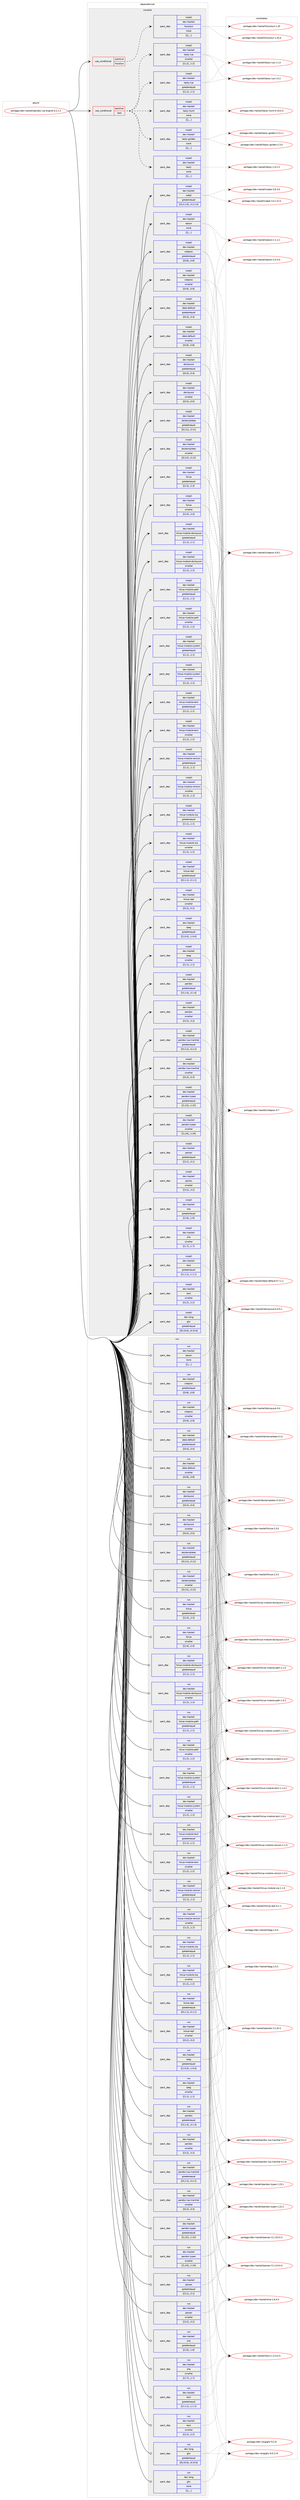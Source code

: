 digraph prolog {

# *************
# Graph options
# *************

newrank=true;
concentrate=true;
compound=true;
graph [rankdir=LR,fontname=Helvetica,fontsize=10,ranksep=1.5];#, ranksep=2.5, nodesep=0.2];
edge  [arrowhead=vee];
node  [fontname=Helvetica,fontsize=10];

# **********
# The ebuild
# **********

subgraph cluster_leftcol {
color=gray;
label=<<i>ebuild</i>>;
id [label="portage://dev-haskell/pandoc-lua-engine-0.2.1.2", color=red, width=4, href="../dev-haskell/pandoc-lua-engine-0.2.1.2.svg"];
}

# ****************
# The dependencies
# ****************

subgraph cluster_midcol {
color=gray;
label=<<i>dependencies</i>>;
subgraph cluster_compile {
fillcolor="#eeeeee";
style=filled;
label=<<i>compile</i>>;
subgraph cond22615 {
dependency88920 [label=<<TABLE BORDER="0" CELLBORDER="1" CELLSPACING="0" CELLPADDING="4"><TR><TD ROWSPAN="3" CELLPADDING="10">use_conditional</TD></TR><TR><TD>positive</TD></TR><TR><TD>hscolour</TD></TR></TABLE>>, shape=none, color=red];
subgraph pack65240 {
dependency88938 [label=<<TABLE BORDER="0" CELLBORDER="1" CELLSPACING="0" CELLPADDING="4" WIDTH="220"><TR><TD ROWSPAN="6" CELLPADDING="30">pack_dep</TD></TR><TR><TD WIDTH="110">install</TD></TR><TR><TD>dev-haskell</TD></TR><TR><TD>hscolour</TD></TR><TR><TD>none</TD></TR><TR><TD>[[],,,,]</TD></TR></TABLE>>, shape=none, color=blue];
}
dependency88920:e -> dependency88938:w [weight=20,style="dashed",arrowhead="vee"];
}
id:e -> dependency88920:w [weight=20,style="solid",arrowhead="vee"];
subgraph cond22622 {
dependency88963 [label=<<TABLE BORDER="0" CELLBORDER="1" CELLSPACING="0" CELLPADDING="4"><TR><TD ROWSPAN="3" CELLPADDING="10">use_conditional</TD></TR><TR><TD>positive</TD></TR><TR><TD>test</TD></TR></TABLE>>, shape=none, color=red];
subgraph pack65270 {
dependency88967 [label=<<TABLE BORDER="0" CELLBORDER="1" CELLSPACING="0" CELLPADDING="4" WIDTH="220"><TR><TD ROWSPAN="6" CELLPADDING="30">pack_dep</TD></TR><TR><TD WIDTH="110">install</TD></TR><TR><TD>dev-haskell</TD></TR><TR><TD>tasty</TD></TR><TR><TD>none</TD></TR><TR><TD>[[],,,,]</TD></TR></TABLE>>, shape=none, color=blue];
}
dependency88963:e -> dependency88967:w [weight=20,style="dashed",arrowhead="vee"];
subgraph pack65274 {
dependency88987 [label=<<TABLE BORDER="0" CELLBORDER="1" CELLSPACING="0" CELLPADDING="4" WIDTH="220"><TR><TD ROWSPAN="6" CELLPADDING="30">pack_dep</TD></TR><TR><TD WIDTH="110">install</TD></TR><TR><TD>dev-haskell</TD></TR><TR><TD>tasty-golden</TD></TR><TR><TD>none</TD></TR><TR><TD>[[],,,,]</TD></TR></TABLE>>, shape=none, color=blue];
}
dependency88963:e -> dependency88987:w [weight=20,style="dashed",arrowhead="vee"];
subgraph pack65306 {
dependency89006 [label=<<TABLE BORDER="0" CELLBORDER="1" CELLSPACING="0" CELLPADDING="4" WIDTH="220"><TR><TD ROWSPAN="6" CELLPADDING="30">pack_dep</TD></TR><TR><TD WIDTH="110">install</TD></TR><TR><TD>dev-haskell</TD></TR><TR><TD>tasty-hunit</TD></TR><TR><TD>none</TD></TR><TR><TD>[[],,,,]</TD></TR></TABLE>>, shape=none, color=blue];
}
dependency88963:e -> dependency89006:w [weight=20,style="dashed",arrowhead="vee"];
subgraph pack65309 {
dependency89012 [label=<<TABLE BORDER="0" CELLBORDER="1" CELLSPACING="0" CELLPADDING="4" WIDTH="220"><TR><TD ROWSPAN="6" CELLPADDING="30">pack_dep</TD></TR><TR><TD WIDTH="110">install</TD></TR><TR><TD>dev-haskell</TD></TR><TR><TD>tasty-lua</TD></TR><TR><TD>greaterequal</TD></TR><TR><TD>[[1,1],,,1.1]</TD></TR></TABLE>>, shape=none, color=blue];
}
dependency88963:e -> dependency89012:w [weight=20,style="dashed",arrowhead="vee"];
subgraph pack65327 {
dependency89064 [label=<<TABLE BORDER="0" CELLBORDER="1" CELLSPACING="0" CELLPADDING="4" WIDTH="220"><TR><TD ROWSPAN="6" CELLPADDING="30">pack_dep</TD></TR><TR><TD WIDTH="110">install</TD></TR><TR><TD>dev-haskell</TD></TR><TR><TD>tasty-lua</TD></TR><TR><TD>smaller</TD></TR><TR><TD>[[1,2],,,1.2]</TD></TR></TABLE>>, shape=none, color=blue];
}
dependency88963:e -> dependency89064:w [weight=20,style="dashed",arrowhead="vee"];
}
id:e -> dependency88963:w [weight=20,style="solid",arrowhead="vee"];
subgraph pack65357 {
dependency89070 [label=<<TABLE BORDER="0" CELLBORDER="1" CELLSPACING="0" CELLPADDING="4" WIDTH="220"><TR><TD ROWSPAN="6" CELLPADDING="30">pack_dep</TD></TR><TR><TD WIDTH="110">install</TD></TR><TR><TD>dev-haskell</TD></TR><TR><TD>aeson</TD></TR><TR><TD>none</TD></TR><TR><TD>[[],,,,]</TD></TR></TABLE>>, shape=none, color=blue];
}
id:e -> dependency89070:w [weight=20,style="solid",arrowhead="vee"];
subgraph pack65378 {
dependency89090 [label=<<TABLE BORDER="0" CELLBORDER="1" CELLSPACING="0" CELLPADDING="4" WIDTH="220"><TR><TD ROWSPAN="6" CELLPADDING="30">pack_dep</TD></TR><TR><TD WIDTH="110">install</TD></TR><TR><TD>dev-haskell</TD></TR><TR><TD>cabal</TD></TR><TR><TD>greaterequal</TD></TR><TR><TD>[[3,2,1,0],,,3.2.1.0]</TD></TR></TABLE>>, shape=none, color=blue];
}
id:e -> dependency89090:w [weight=20,style="solid",arrowhead="vee"];
subgraph pack65382 {
dependency89092 [label=<<TABLE BORDER="0" CELLBORDER="1" CELLSPACING="0" CELLPADDING="4" WIDTH="220"><TR><TD ROWSPAN="6" CELLPADDING="30">pack_dep</TD></TR><TR><TD WIDTH="110">install</TD></TR><TR><TD>dev-haskell</TD></TR><TR><TD>citeproc</TD></TR><TR><TD>greaterequal</TD></TR><TR><TD>[[0,8],,,0.8]</TD></TR></TABLE>>, shape=none, color=blue];
}
id:e -> dependency89092:w [weight=20,style="solid",arrowhead="vee"];
subgraph pack65422 {
dependency89139 [label=<<TABLE BORDER="0" CELLBORDER="1" CELLSPACING="0" CELLPADDING="4" WIDTH="220"><TR><TD ROWSPAN="6" CELLPADDING="30">pack_dep</TD></TR><TR><TD WIDTH="110">install</TD></TR><TR><TD>dev-haskell</TD></TR><TR><TD>citeproc</TD></TR><TR><TD>smaller</TD></TR><TR><TD>[[0,9],,,0.9]</TD></TR></TABLE>>, shape=none, color=blue];
}
id:e -> dependency89139:w [weight=20,style="solid",arrowhead="vee"];
subgraph pack65466 {
dependency89237 [label=<<TABLE BORDER="0" CELLBORDER="1" CELLSPACING="0" CELLPADDING="4" WIDTH="220"><TR><TD ROWSPAN="6" CELLPADDING="30">pack_dep</TD></TR><TR><TD WIDTH="110">install</TD></TR><TR><TD>dev-haskell</TD></TR><TR><TD>data-default</TD></TR><TR><TD>greaterequal</TD></TR><TR><TD>[[0,4],,,0.4]</TD></TR></TABLE>>, shape=none, color=blue];
}
id:e -> dependency89237:w [weight=20,style="solid",arrowhead="vee"];
subgraph pack65530 {
dependency89254 [label=<<TABLE BORDER="0" CELLBORDER="1" CELLSPACING="0" CELLPADDING="4" WIDTH="220"><TR><TD ROWSPAN="6" CELLPADDING="30">pack_dep</TD></TR><TR><TD WIDTH="110">install</TD></TR><TR><TD>dev-haskell</TD></TR><TR><TD>data-default</TD></TR><TR><TD>smaller</TD></TR><TR><TD>[[0,8],,,0.8]</TD></TR></TABLE>>, shape=none, color=blue];
}
id:e -> dependency89254:w [weight=20,style="solid",arrowhead="vee"];
subgraph pack65543 {
dependency89276 [label=<<TABLE BORDER="0" CELLBORDER="1" CELLSPACING="0" CELLPADDING="4" WIDTH="220"><TR><TD ROWSPAN="6" CELLPADDING="30">pack_dep</TD></TR><TR><TD WIDTH="110">install</TD></TR><TR><TD>dev-haskell</TD></TR><TR><TD>doclayout</TD></TR><TR><TD>greaterequal</TD></TR><TR><TD>[[0,4],,,0.4]</TD></TR></TABLE>>, shape=none, color=blue];
}
id:e -> dependency89276:w [weight=20,style="solid",arrowhead="vee"];
subgraph pack65546 {
dependency89314 [label=<<TABLE BORDER="0" CELLBORDER="1" CELLSPACING="0" CELLPADDING="4" WIDTH="220"><TR><TD ROWSPAN="6" CELLPADDING="30">pack_dep</TD></TR><TR><TD WIDTH="110">install</TD></TR><TR><TD>dev-haskell</TD></TR><TR><TD>doclayout</TD></TR><TR><TD>smaller</TD></TR><TR><TD>[[0,5],,,0.5]</TD></TR></TABLE>>, shape=none, color=blue];
}
id:e -> dependency89314:w [weight=20,style="solid",arrowhead="vee"];
subgraph pack65625 {
dependency89385 [label=<<TABLE BORDER="0" CELLBORDER="1" CELLSPACING="0" CELLPADDING="4" WIDTH="220"><TR><TD ROWSPAN="6" CELLPADDING="30">pack_dep</TD></TR><TR><TD WIDTH="110">install</TD></TR><TR><TD>dev-haskell</TD></TR><TR><TD>doctemplates</TD></TR><TR><TD>greaterequal</TD></TR><TR><TD>[[0,11],,,0.11]</TD></TR></TABLE>>, shape=none, color=blue];
}
id:e -> dependency89385:w [weight=20,style="solid",arrowhead="vee"];
subgraph pack65643 {
dependency89425 [label=<<TABLE BORDER="0" CELLBORDER="1" CELLSPACING="0" CELLPADDING="4" WIDTH="220"><TR><TD ROWSPAN="6" CELLPADDING="30">pack_dep</TD></TR><TR><TD WIDTH="110">install</TD></TR><TR><TD>dev-haskell</TD></TR><TR><TD>doctemplates</TD></TR><TR><TD>smaller</TD></TR><TR><TD>[[0,12],,,0.12]</TD></TR></TABLE>>, shape=none, color=blue];
}
id:e -> dependency89425:w [weight=20,style="solid",arrowhead="vee"];
subgraph pack65680 {
dependency89430 [label=<<TABLE BORDER="0" CELLBORDER="1" CELLSPACING="0" CELLPADDING="4" WIDTH="220"><TR><TD ROWSPAN="6" CELLPADDING="30">pack_dep</TD></TR><TR><TD WIDTH="110">install</TD></TR><TR><TD>dev-haskell</TD></TR><TR><TD>hslua</TD></TR><TR><TD>greaterequal</TD></TR><TR><TD>[[2,3],,,2.3]</TD></TR></TABLE>>, shape=none, color=blue];
}
id:e -> dependency89430:w [weight=20,style="solid",arrowhead="vee"];
subgraph pack65744 {
dependency89493 [label=<<TABLE BORDER="0" CELLBORDER="1" CELLSPACING="0" CELLPADDING="4" WIDTH="220"><TR><TD ROWSPAN="6" CELLPADDING="30">pack_dep</TD></TR><TR><TD WIDTH="110">install</TD></TR><TR><TD>dev-haskell</TD></TR><TR><TD>hslua</TD></TR><TR><TD>smaller</TD></TR><TR><TD>[[2,4],,,2.4]</TD></TR></TABLE>>, shape=none, color=blue];
}
id:e -> dependency89493:w [weight=20,style="solid",arrowhead="vee"];
subgraph pack65787 {
dependency89544 [label=<<TABLE BORDER="0" CELLBORDER="1" CELLSPACING="0" CELLPADDING="4" WIDTH="220"><TR><TD ROWSPAN="6" CELLPADDING="30">pack_dep</TD></TR><TR><TD WIDTH="110">install</TD></TR><TR><TD>dev-haskell</TD></TR><TR><TD>hslua-module-doclayout</TD></TR><TR><TD>greaterequal</TD></TR><TR><TD>[[1,1],,,1.1]</TD></TR></TABLE>>, shape=none, color=blue];
}
id:e -> dependency89544:w [weight=20,style="solid",arrowhead="vee"];
subgraph pack65806 {
dependency89565 [label=<<TABLE BORDER="0" CELLBORDER="1" CELLSPACING="0" CELLPADDING="4" WIDTH="220"><TR><TD ROWSPAN="6" CELLPADDING="30">pack_dep</TD></TR><TR><TD WIDTH="110">install</TD></TR><TR><TD>dev-haskell</TD></TR><TR><TD>hslua-module-doclayout</TD></TR><TR><TD>smaller</TD></TR><TR><TD>[[1,2],,,1.2]</TD></TR></TABLE>>, shape=none, color=blue];
}
id:e -> dependency89565:w [weight=20,style="solid",arrowhead="vee"];
subgraph pack65810 {
dependency89592 [label=<<TABLE BORDER="0" CELLBORDER="1" CELLSPACING="0" CELLPADDING="4" WIDTH="220"><TR><TD ROWSPAN="6" CELLPADDING="30">pack_dep</TD></TR><TR><TD WIDTH="110">install</TD></TR><TR><TD>dev-haskell</TD></TR><TR><TD>hslua-module-path</TD></TR><TR><TD>greaterequal</TD></TR><TR><TD>[[1,1],,,1.1]</TD></TR></TABLE>>, shape=none, color=blue];
}
id:e -> dependency89592:w [weight=20,style="solid",arrowhead="vee"];
subgraph pack65857 {
dependency89618 [label=<<TABLE BORDER="0" CELLBORDER="1" CELLSPACING="0" CELLPADDING="4" WIDTH="220"><TR><TD ROWSPAN="6" CELLPADDING="30">pack_dep</TD></TR><TR><TD WIDTH="110">install</TD></TR><TR><TD>dev-haskell</TD></TR><TR><TD>hslua-module-path</TD></TR><TR><TD>smaller</TD></TR><TR><TD>[[1,2],,,1.2]</TD></TR></TABLE>>, shape=none, color=blue];
}
id:e -> dependency89618:w [weight=20,style="solid",arrowhead="vee"];
subgraph pack65860 {
dependency89622 [label=<<TABLE BORDER="0" CELLBORDER="1" CELLSPACING="0" CELLPADDING="4" WIDTH="220"><TR><TD ROWSPAN="6" CELLPADDING="30">pack_dep</TD></TR><TR><TD WIDTH="110">install</TD></TR><TR><TD>dev-haskell</TD></TR><TR><TD>hslua-module-system</TD></TR><TR><TD>greaterequal</TD></TR><TR><TD>[[1,1],,,1.1]</TD></TR></TABLE>>, shape=none, color=blue];
}
id:e -> dependency89622:w [weight=20,style="solid",arrowhead="vee"];
subgraph pack65862 {
dependency89625 [label=<<TABLE BORDER="0" CELLBORDER="1" CELLSPACING="0" CELLPADDING="4" WIDTH="220"><TR><TD ROWSPAN="6" CELLPADDING="30">pack_dep</TD></TR><TR><TD WIDTH="110">install</TD></TR><TR><TD>dev-haskell</TD></TR><TR><TD>hslua-module-system</TD></TR><TR><TD>smaller</TD></TR><TR><TD>[[1,2],,,1.2]</TD></TR></TABLE>>, shape=none, color=blue];
}
id:e -> dependency89625:w [weight=20,style="solid",arrowhead="vee"];
subgraph pack65865 {
dependency89633 [label=<<TABLE BORDER="0" CELLBORDER="1" CELLSPACING="0" CELLPADDING="4" WIDTH="220"><TR><TD ROWSPAN="6" CELLPADDING="30">pack_dep</TD></TR><TR><TD WIDTH="110">install</TD></TR><TR><TD>dev-haskell</TD></TR><TR><TD>hslua-module-text</TD></TR><TR><TD>greaterequal</TD></TR><TR><TD>[[1,1],,,1.1]</TD></TR></TABLE>>, shape=none, color=blue];
}
id:e -> dependency89633:w [weight=20,style="solid",arrowhead="vee"];
subgraph pack65872 {
dependency89655 [label=<<TABLE BORDER="0" CELLBORDER="1" CELLSPACING="0" CELLPADDING="4" WIDTH="220"><TR><TD ROWSPAN="6" CELLPADDING="30">pack_dep</TD></TR><TR><TD WIDTH="110">install</TD></TR><TR><TD>dev-haskell</TD></TR><TR><TD>hslua-module-text</TD></TR><TR><TD>smaller</TD></TR><TR><TD>[[1,2],,,1.2]</TD></TR></TABLE>>, shape=none, color=blue];
}
id:e -> dependency89655:w [weight=20,style="solid",arrowhead="vee"];
subgraph pack65943 {
dependency89727 [label=<<TABLE BORDER="0" CELLBORDER="1" CELLSPACING="0" CELLPADDING="4" WIDTH="220"><TR><TD ROWSPAN="6" CELLPADDING="30">pack_dep</TD></TR><TR><TD WIDTH="110">install</TD></TR><TR><TD>dev-haskell</TD></TR><TR><TD>hslua-module-version</TD></TR><TR><TD>greaterequal</TD></TR><TR><TD>[[1,1],,,1.1]</TD></TR></TABLE>>, shape=none, color=blue];
}
id:e -> dependency89727:w [weight=20,style="solid",arrowhead="vee"];
subgraph pack65962 {
dependency89765 [label=<<TABLE BORDER="0" CELLBORDER="1" CELLSPACING="0" CELLPADDING="4" WIDTH="220"><TR><TD ROWSPAN="6" CELLPADDING="30">pack_dep</TD></TR><TR><TD WIDTH="110">install</TD></TR><TR><TD>dev-haskell</TD></TR><TR><TD>hslua-module-version</TD></TR><TR><TD>smaller</TD></TR><TR><TD>[[1,2],,,1.2]</TD></TR></TABLE>>, shape=none, color=blue];
}
id:e -> dependency89765:w [weight=20,style="solid",arrowhead="vee"];
subgraph pack66003 {
dependency89786 [label=<<TABLE BORDER="0" CELLBORDER="1" CELLSPACING="0" CELLPADDING="4" WIDTH="220"><TR><TD ROWSPAN="6" CELLPADDING="30">pack_dep</TD></TR><TR><TD WIDTH="110">install</TD></TR><TR><TD>dev-haskell</TD></TR><TR><TD>hslua-module-zip</TD></TR><TR><TD>greaterequal</TD></TR><TR><TD>[[1,1],,,1.1]</TD></TR></TABLE>>, shape=none, color=blue];
}
id:e -> dependency89786:w [weight=20,style="solid",arrowhead="vee"];
subgraph pack66004 {
dependency89840 [label=<<TABLE BORDER="0" CELLBORDER="1" CELLSPACING="0" CELLPADDING="4" WIDTH="220"><TR><TD ROWSPAN="6" CELLPADDING="30">pack_dep</TD></TR><TR><TD WIDTH="110">install</TD></TR><TR><TD>dev-haskell</TD></TR><TR><TD>hslua-module-zip</TD></TR><TR><TD>smaller</TD></TR><TR><TD>[[1,2],,,1.2]</TD></TR></TABLE>>, shape=none, color=blue];
}
id:e -> dependency89840:w [weight=20,style="solid",arrowhead="vee"];
subgraph pack66072 {
dependency89857 [label=<<TABLE BORDER="0" CELLBORDER="1" CELLSPACING="0" CELLPADDING="4" WIDTH="220"><TR><TD ROWSPAN="6" CELLPADDING="30">pack_dep</TD></TR><TR><TD WIDTH="110">install</TD></TR><TR><TD>dev-haskell</TD></TR><TR><TD>hslua-repl</TD></TR><TR><TD>greaterequal</TD></TR><TR><TD>[[0,1,1],,,0.1.1]</TD></TR></TABLE>>, shape=none, color=blue];
}
id:e -> dependency89857:w [weight=20,style="solid",arrowhead="vee"];
subgraph pack66110 {
dependency89914 [label=<<TABLE BORDER="0" CELLBORDER="1" CELLSPACING="0" CELLPADDING="4" WIDTH="220"><TR><TD ROWSPAN="6" CELLPADDING="30">pack_dep</TD></TR><TR><TD WIDTH="110">install</TD></TR><TR><TD>dev-haskell</TD></TR><TR><TD>hslua-repl</TD></TR><TR><TD>smaller</TD></TR><TR><TD>[[0,2],,,0.2]</TD></TR></TABLE>>, shape=none, color=blue];
}
id:e -> dependency89914:w [weight=20,style="solid",arrowhead="vee"];
subgraph pack66177 {
dependency90138 [label=<<TABLE BORDER="0" CELLBORDER="1" CELLSPACING="0" CELLPADDING="4" WIDTH="220"><TR><TD ROWSPAN="6" CELLPADDING="30">pack_dep</TD></TR><TR><TD WIDTH="110">install</TD></TR><TR><TD>dev-haskell</TD></TR><TR><TD>lpeg</TD></TR><TR><TD>greaterequal</TD></TR><TR><TD>[[1,0,4],,,1.0.4]</TD></TR></TABLE>>, shape=none, color=blue];
}
id:e -> dependency90138:w [weight=20,style="solid",arrowhead="vee"];
subgraph pack66327 {
dependency90159 [label=<<TABLE BORDER="0" CELLBORDER="1" CELLSPACING="0" CELLPADDING="4" WIDTH="220"><TR><TD ROWSPAN="6" CELLPADDING="30">pack_dep</TD></TR><TR><TD WIDTH="110">install</TD></TR><TR><TD>dev-haskell</TD></TR><TR><TD>lpeg</TD></TR><TR><TD>smaller</TD></TR><TR><TD>[[1,1],,,1.1]</TD></TR></TABLE>>, shape=none, color=blue];
}
id:e -> dependency90159:w [weight=20,style="solid",arrowhead="vee"];
subgraph pack66381 {
dependency90202 [label=<<TABLE BORDER="0" CELLBORDER="1" CELLSPACING="0" CELLPADDING="4" WIDTH="220"><TR><TD ROWSPAN="6" CELLPADDING="30">pack_dep</TD></TR><TR><TD WIDTH="110">install</TD></TR><TR><TD>dev-haskell</TD></TR><TR><TD>pandoc</TD></TR><TR><TD>greaterequal</TD></TR><TR><TD>[[3,1,4],,,3.1.4]</TD></TR></TABLE>>, shape=none, color=blue];
}
id:e -> dependency90202:w [weight=20,style="solid",arrowhead="vee"];
subgraph pack66390 {
dependency90212 [label=<<TABLE BORDER="0" CELLBORDER="1" CELLSPACING="0" CELLPADDING="4" WIDTH="220"><TR><TD ROWSPAN="6" CELLPADDING="30">pack_dep</TD></TR><TR><TD WIDTH="110">install</TD></TR><TR><TD>dev-haskell</TD></TR><TR><TD>pandoc</TD></TR><TR><TD>smaller</TD></TR><TR><TD>[[3,2],,,3.2]</TD></TR></TABLE>>, shape=none, color=blue];
}
id:e -> dependency90212:w [weight=20,style="solid",arrowhead="vee"];
subgraph pack66406 {
dependency90229 [label=<<TABLE BORDER="0" CELLBORDER="1" CELLSPACING="0" CELLPADDING="4" WIDTH="220"><TR><TD ROWSPAN="6" CELLPADDING="30">pack_dep</TD></TR><TR><TD WIDTH="110">install</TD></TR><TR><TD>dev-haskell</TD></TR><TR><TD>pandoc-lua-marshal</TD></TR><TR><TD>greaterequal</TD></TR><TR><TD>[[0,2,2],,,0.2.2]</TD></TR></TABLE>>, shape=none, color=blue];
}
id:e -> dependency90229:w [weight=20,style="solid",arrowhead="vee"];
subgraph pack66413 {
dependency90259 [label=<<TABLE BORDER="0" CELLBORDER="1" CELLSPACING="0" CELLPADDING="4" WIDTH="220"><TR><TD ROWSPAN="6" CELLPADDING="30">pack_dep</TD></TR><TR><TD WIDTH="110">install</TD></TR><TR><TD>dev-haskell</TD></TR><TR><TD>pandoc-lua-marshal</TD></TR><TR><TD>smaller</TD></TR><TR><TD>[[0,3],,,0.3]</TD></TR></TABLE>>, shape=none, color=blue];
}
id:e -> dependency90259:w [weight=20,style="solid",arrowhead="vee"];
subgraph pack66442 {
dependency90277 [label=<<TABLE BORDER="0" CELLBORDER="1" CELLSPACING="0" CELLPADDING="4" WIDTH="220"><TR><TD ROWSPAN="6" CELLPADDING="30">pack_dep</TD></TR><TR><TD WIDTH="110">install</TD></TR><TR><TD>dev-haskell</TD></TR><TR><TD>pandoc-types</TD></TR><TR><TD>greaterequal</TD></TR><TR><TD>[[1,22],,,1.22]</TD></TR></TABLE>>, shape=none, color=blue];
}
id:e -> dependency90277:w [weight=20,style="solid",arrowhead="vee"];
subgraph pack66486 {
dependency90323 [label=<<TABLE BORDER="0" CELLBORDER="1" CELLSPACING="0" CELLPADDING="4" WIDTH="220"><TR><TD ROWSPAN="6" CELLPADDING="30">pack_dep</TD></TR><TR><TD WIDTH="110">install</TD></TR><TR><TD>dev-haskell</TD></TR><TR><TD>pandoc-types</TD></TR><TR><TD>smaller</TD></TR><TR><TD>[[1,24],,,1.24]</TD></TR></TABLE>>, shape=none, color=blue];
}
id:e -> dependency90323:w [weight=20,style="solid",arrowhead="vee"];
subgraph pack66495 {
dependency90361 [label=<<TABLE BORDER="0" CELLBORDER="1" CELLSPACING="0" CELLPADDING="4" WIDTH="220"><TR><TD ROWSPAN="6" CELLPADDING="30">pack_dep</TD></TR><TR><TD WIDTH="110">install</TD></TR><TR><TD>dev-haskell</TD></TR><TR><TD>parsec</TD></TR><TR><TD>greaterequal</TD></TR><TR><TD>[[3,1],,,3.1]</TD></TR></TABLE>>, shape=none, color=blue];
}
id:e -> dependency90361:w [weight=20,style="solid",arrowhead="vee"];
subgraph pack66527 {
dependency90365 [label=<<TABLE BORDER="0" CELLBORDER="1" CELLSPACING="0" CELLPADDING="4" WIDTH="220"><TR><TD ROWSPAN="6" CELLPADDING="30">pack_dep</TD></TR><TR><TD WIDTH="110">install</TD></TR><TR><TD>dev-haskell</TD></TR><TR><TD>parsec</TD></TR><TR><TD>smaller</TD></TR><TR><TD>[[3,2],,,3.2]</TD></TR></TABLE>>, shape=none, color=blue];
}
id:e -> dependency90365:w [weight=20,style="solid",arrowhead="vee"];
subgraph pack66541 {
dependency90383 [label=<<TABLE BORDER="0" CELLBORDER="1" CELLSPACING="0" CELLPADDING="4" WIDTH="220"><TR><TD ROWSPAN="6" CELLPADDING="30">pack_dep</TD></TR><TR><TD WIDTH="110">install</TD></TR><TR><TD>dev-haskell</TD></TR><TR><TD>sha</TD></TR><TR><TD>greaterequal</TD></TR><TR><TD>[[1,6],,,1.6]</TD></TR></TABLE>>, shape=none, color=blue];
}
id:e -> dependency90383:w [weight=20,style="solid",arrowhead="vee"];
subgraph pack66543 {
dependency90397 [label=<<TABLE BORDER="0" CELLBORDER="1" CELLSPACING="0" CELLPADDING="4" WIDTH="220"><TR><TD ROWSPAN="6" CELLPADDING="30">pack_dep</TD></TR><TR><TD WIDTH="110">install</TD></TR><TR><TD>dev-haskell</TD></TR><TR><TD>sha</TD></TR><TR><TD>smaller</TD></TR><TR><TD>[[1,7],,,1.7]</TD></TR></TABLE>>, shape=none, color=blue];
}
id:e -> dependency90397:w [weight=20,style="solid",arrowhead="vee"];
subgraph pack66589 {
dependency90487 [label=<<TABLE BORDER="0" CELLBORDER="1" CELLSPACING="0" CELLPADDING="4" WIDTH="220"><TR><TD ROWSPAN="6" CELLPADDING="30">pack_dep</TD></TR><TR><TD WIDTH="110">install</TD></TR><TR><TD>dev-haskell</TD></TR><TR><TD>text</TD></TR><TR><TD>greaterequal</TD></TR><TR><TD>[[1,1,1],,,1.1.1]</TD></TR></TABLE>>, shape=none, color=blue];
}
id:e -> dependency90487:w [weight=20,style="solid",arrowhead="vee"];
subgraph pack66683 {
dependency90586 [label=<<TABLE BORDER="0" CELLBORDER="1" CELLSPACING="0" CELLPADDING="4" WIDTH="220"><TR><TD ROWSPAN="6" CELLPADDING="30">pack_dep</TD></TR><TR><TD WIDTH="110">install</TD></TR><TR><TD>dev-haskell</TD></TR><TR><TD>text</TD></TR><TR><TD>smaller</TD></TR><TR><TD>[[2,2],,,2.2]</TD></TR></TABLE>>, shape=none, color=blue];
}
id:e -> dependency90586:w [weight=20,style="solid",arrowhead="vee"];
subgraph pack66727 {
dependency90603 [label=<<TABLE BORDER="0" CELLBORDER="1" CELLSPACING="0" CELLPADDING="4" WIDTH="220"><TR><TD ROWSPAN="6" CELLPADDING="30">pack_dep</TD></TR><TR><TD WIDTH="110">install</TD></TR><TR><TD>dev-lang</TD></TR><TR><TD>ghc</TD></TR><TR><TD>greaterequal</TD></TR><TR><TD>[[8,10,6],,,8.10.6]</TD></TR></TABLE>>, shape=none, color=blue];
}
id:e -> dependency90603:w [weight=20,style="solid",arrowhead="vee"];
}
subgraph cluster_compileandrun {
fillcolor="#eeeeee";
style=filled;
label=<<i>compile and run</i>>;
}
subgraph cluster_run {
fillcolor="#eeeeee";
style=filled;
label=<<i>run</i>>;
subgraph pack66746 {
dependency90608 [label=<<TABLE BORDER="0" CELLBORDER="1" CELLSPACING="0" CELLPADDING="4" WIDTH="220"><TR><TD ROWSPAN="6" CELLPADDING="30">pack_dep</TD></TR><TR><TD WIDTH="110">run</TD></TR><TR><TD>dev-haskell</TD></TR><TR><TD>aeson</TD></TR><TR><TD>none</TD></TR><TR><TD>[[],,,,]</TD></TR></TABLE>>, shape=none, color=blue];
}
id:e -> dependency90608:w [weight=20,style="solid",arrowhead="odot"];
subgraph pack66750 {
dependency90627 [label=<<TABLE BORDER="0" CELLBORDER="1" CELLSPACING="0" CELLPADDING="4" WIDTH="220"><TR><TD ROWSPAN="6" CELLPADDING="30">pack_dep</TD></TR><TR><TD WIDTH="110">run</TD></TR><TR><TD>dev-haskell</TD></TR><TR><TD>citeproc</TD></TR><TR><TD>greaterequal</TD></TR><TR><TD>[[0,8],,,0.8]</TD></TR></TABLE>>, shape=none, color=blue];
}
id:e -> dependency90627:w [weight=20,style="solid",arrowhead="odot"];
subgraph pack66839 {
dependency90889 [label=<<TABLE BORDER="0" CELLBORDER="1" CELLSPACING="0" CELLPADDING="4" WIDTH="220"><TR><TD ROWSPAN="6" CELLPADDING="30">pack_dep</TD></TR><TR><TD WIDTH="110">run</TD></TR><TR><TD>dev-haskell</TD></TR><TR><TD>citeproc</TD></TR><TR><TD>smaller</TD></TR><TR><TD>[[0,9],,,0.9]</TD></TR></TABLE>>, shape=none, color=blue];
}
id:e -> dependency90889:w [weight=20,style="solid",arrowhead="odot"];
subgraph pack67006 {
dependency90900 [label=<<TABLE BORDER="0" CELLBORDER="1" CELLSPACING="0" CELLPADDING="4" WIDTH="220"><TR><TD ROWSPAN="6" CELLPADDING="30">pack_dep</TD></TR><TR><TD WIDTH="110">run</TD></TR><TR><TD>dev-haskell</TD></TR><TR><TD>data-default</TD></TR><TR><TD>greaterequal</TD></TR><TR><TD>[[0,4],,,0.4]</TD></TR></TABLE>>, shape=none, color=blue];
}
id:e -> dependency90900:w [weight=20,style="solid",arrowhead="odot"];
subgraph pack67010 {
dependency90902 [label=<<TABLE BORDER="0" CELLBORDER="1" CELLSPACING="0" CELLPADDING="4" WIDTH="220"><TR><TD ROWSPAN="6" CELLPADDING="30">pack_dep</TD></TR><TR><TD WIDTH="110">run</TD></TR><TR><TD>dev-haskell</TD></TR><TR><TD>data-default</TD></TR><TR><TD>smaller</TD></TR><TR><TD>[[0,8],,,0.8]</TD></TR></TABLE>>, shape=none, color=blue];
}
id:e -> dependency90902:w [weight=20,style="solid",arrowhead="odot"];
subgraph pack67030 {
dependency90979 [label=<<TABLE BORDER="0" CELLBORDER="1" CELLSPACING="0" CELLPADDING="4" WIDTH="220"><TR><TD ROWSPAN="6" CELLPADDING="30">pack_dep</TD></TR><TR><TD WIDTH="110">run</TD></TR><TR><TD>dev-haskell</TD></TR><TR><TD>doclayout</TD></TR><TR><TD>greaterequal</TD></TR><TR><TD>[[0,4],,,0.4]</TD></TR></TABLE>>, shape=none, color=blue];
}
id:e -> dependency90979:w [weight=20,style="solid",arrowhead="odot"];
subgraph pack67077 {
dependency91011 [label=<<TABLE BORDER="0" CELLBORDER="1" CELLSPACING="0" CELLPADDING="4" WIDTH="220"><TR><TD ROWSPAN="6" CELLPADDING="30">pack_dep</TD></TR><TR><TD WIDTH="110">run</TD></TR><TR><TD>dev-haskell</TD></TR><TR><TD>doclayout</TD></TR><TR><TD>smaller</TD></TR><TR><TD>[[0,5],,,0.5]</TD></TR></TABLE>>, shape=none, color=blue];
}
id:e -> dependency91011:w [weight=20,style="solid",arrowhead="odot"];
subgraph pack67109 {
dependency91031 [label=<<TABLE BORDER="0" CELLBORDER="1" CELLSPACING="0" CELLPADDING="4" WIDTH="220"><TR><TD ROWSPAN="6" CELLPADDING="30">pack_dep</TD></TR><TR><TD WIDTH="110">run</TD></TR><TR><TD>dev-haskell</TD></TR><TR><TD>doctemplates</TD></TR><TR><TD>greaterequal</TD></TR><TR><TD>[[0,11],,,0.11]</TD></TR></TABLE>>, shape=none, color=blue];
}
id:e -> dependency91031:w [weight=20,style="solid",arrowhead="odot"];
subgraph pack67163 {
dependency91087 [label=<<TABLE BORDER="0" CELLBORDER="1" CELLSPACING="0" CELLPADDING="4" WIDTH="220"><TR><TD ROWSPAN="6" CELLPADDING="30">pack_dep</TD></TR><TR><TD WIDTH="110">run</TD></TR><TR><TD>dev-haskell</TD></TR><TR><TD>doctemplates</TD></TR><TR><TD>smaller</TD></TR><TR><TD>[[0,12],,,0.12]</TD></TR></TABLE>>, shape=none, color=blue];
}
id:e -> dependency91087:w [weight=20,style="solid",arrowhead="odot"];
subgraph pack67184 {
dependency91131 [label=<<TABLE BORDER="0" CELLBORDER="1" CELLSPACING="0" CELLPADDING="4" WIDTH="220"><TR><TD ROWSPAN="6" CELLPADDING="30">pack_dep</TD></TR><TR><TD WIDTH="110">run</TD></TR><TR><TD>dev-haskell</TD></TR><TR><TD>hslua</TD></TR><TR><TD>greaterequal</TD></TR><TR><TD>[[2,3],,,2.3]</TD></TR></TABLE>>, shape=none, color=blue];
}
id:e -> dependency91131:w [weight=20,style="solid",arrowhead="odot"];
subgraph pack67221 {
dependency91137 [label=<<TABLE BORDER="0" CELLBORDER="1" CELLSPACING="0" CELLPADDING="4" WIDTH="220"><TR><TD ROWSPAN="6" CELLPADDING="30">pack_dep</TD></TR><TR><TD WIDTH="110">run</TD></TR><TR><TD>dev-haskell</TD></TR><TR><TD>hslua</TD></TR><TR><TD>smaller</TD></TR><TR><TD>[[2,4],,,2.4]</TD></TR></TABLE>>, shape=none, color=blue];
}
id:e -> dependency91137:w [weight=20,style="solid",arrowhead="odot"];
subgraph pack67246 {
dependency91181 [label=<<TABLE BORDER="0" CELLBORDER="1" CELLSPACING="0" CELLPADDING="4" WIDTH="220"><TR><TD ROWSPAN="6" CELLPADDING="30">pack_dep</TD></TR><TR><TD WIDTH="110">run</TD></TR><TR><TD>dev-haskell</TD></TR><TR><TD>hslua-module-doclayout</TD></TR><TR><TD>greaterequal</TD></TR><TR><TD>[[1,1],,,1.1]</TD></TR></TABLE>>, shape=none, color=blue];
}
id:e -> dependency91181:w [weight=20,style="solid",arrowhead="odot"];
subgraph pack67321 {
dependency91269 [label=<<TABLE BORDER="0" CELLBORDER="1" CELLSPACING="0" CELLPADDING="4" WIDTH="220"><TR><TD ROWSPAN="6" CELLPADDING="30">pack_dep</TD></TR><TR><TD WIDTH="110">run</TD></TR><TR><TD>dev-haskell</TD></TR><TR><TD>hslua-module-doclayout</TD></TR><TR><TD>smaller</TD></TR><TR><TD>[[1,2],,,1.2]</TD></TR></TABLE>>, shape=none, color=blue];
}
id:e -> dependency91269:w [weight=20,style="solid",arrowhead="odot"];
subgraph pack67365 {
dependency91324 [label=<<TABLE BORDER="0" CELLBORDER="1" CELLSPACING="0" CELLPADDING="4" WIDTH="220"><TR><TD ROWSPAN="6" CELLPADDING="30">pack_dep</TD></TR><TR><TD WIDTH="110">run</TD></TR><TR><TD>dev-haskell</TD></TR><TR><TD>hslua-module-path</TD></TR><TR><TD>greaterequal</TD></TR><TR><TD>[[1,1],,,1.1]</TD></TR></TABLE>>, shape=none, color=blue];
}
id:e -> dependency91324:w [weight=20,style="solid",arrowhead="odot"];
subgraph pack67417 {
dependency91381 [label=<<TABLE BORDER="0" CELLBORDER="1" CELLSPACING="0" CELLPADDING="4" WIDTH="220"><TR><TD ROWSPAN="6" CELLPADDING="30">pack_dep</TD></TR><TR><TD WIDTH="110">run</TD></TR><TR><TD>dev-haskell</TD></TR><TR><TD>hslua-module-path</TD></TR><TR><TD>smaller</TD></TR><TR><TD>[[1,2],,,1.2]</TD></TR></TABLE>>, shape=none, color=blue];
}
id:e -> dependency91381:w [weight=20,style="solid",arrowhead="odot"];
subgraph pack67479 {
dependency91457 [label=<<TABLE BORDER="0" CELLBORDER="1" CELLSPACING="0" CELLPADDING="4" WIDTH="220"><TR><TD ROWSPAN="6" CELLPADDING="30">pack_dep</TD></TR><TR><TD WIDTH="110">run</TD></TR><TR><TD>dev-haskell</TD></TR><TR><TD>hslua-module-system</TD></TR><TR><TD>greaterequal</TD></TR><TR><TD>[[1,1],,,1.1]</TD></TR></TABLE>>, shape=none, color=blue];
}
id:e -> dependency91457:w [weight=20,style="solid",arrowhead="odot"];
subgraph pack67571 {
dependency91539 [label=<<TABLE BORDER="0" CELLBORDER="1" CELLSPACING="0" CELLPADDING="4" WIDTH="220"><TR><TD ROWSPAN="6" CELLPADDING="30">pack_dep</TD></TR><TR><TD WIDTH="110">run</TD></TR><TR><TD>dev-haskell</TD></TR><TR><TD>hslua-module-system</TD></TR><TR><TD>smaller</TD></TR><TR><TD>[[1,2],,,1.2]</TD></TR></TABLE>>, shape=none, color=blue];
}
id:e -> dependency91539:w [weight=20,style="solid",arrowhead="odot"];
subgraph pack67608 {
dependency91596 [label=<<TABLE BORDER="0" CELLBORDER="1" CELLSPACING="0" CELLPADDING="4" WIDTH="220"><TR><TD ROWSPAN="6" CELLPADDING="30">pack_dep</TD></TR><TR><TD WIDTH="110">run</TD></TR><TR><TD>dev-haskell</TD></TR><TR><TD>hslua-module-text</TD></TR><TR><TD>greaterequal</TD></TR><TR><TD>[[1,1],,,1.1]</TD></TR></TABLE>>, shape=none, color=blue];
}
id:e -> dependency91596:w [weight=20,style="solid",arrowhead="odot"];
subgraph pack67648 {
dependency91635 [label=<<TABLE BORDER="0" CELLBORDER="1" CELLSPACING="0" CELLPADDING="4" WIDTH="220"><TR><TD ROWSPAN="6" CELLPADDING="30">pack_dep</TD></TR><TR><TD WIDTH="110">run</TD></TR><TR><TD>dev-haskell</TD></TR><TR><TD>hslua-module-text</TD></TR><TR><TD>smaller</TD></TR><TR><TD>[[1,2],,,1.2]</TD></TR></TABLE>>, shape=none, color=blue];
}
id:e -> dependency91635:w [weight=20,style="solid",arrowhead="odot"];
subgraph pack67691 {
dependency91641 [label=<<TABLE BORDER="0" CELLBORDER="1" CELLSPACING="0" CELLPADDING="4" WIDTH="220"><TR><TD ROWSPAN="6" CELLPADDING="30">pack_dep</TD></TR><TR><TD WIDTH="110">run</TD></TR><TR><TD>dev-haskell</TD></TR><TR><TD>hslua-module-version</TD></TR><TR><TD>greaterequal</TD></TR><TR><TD>[[1,1],,,1.1]</TD></TR></TABLE>>, shape=none, color=blue];
}
id:e -> dependency91641:w [weight=20,style="solid",arrowhead="odot"];
subgraph pack67750 {
dependency91726 [label=<<TABLE BORDER="0" CELLBORDER="1" CELLSPACING="0" CELLPADDING="4" WIDTH="220"><TR><TD ROWSPAN="6" CELLPADDING="30">pack_dep</TD></TR><TR><TD WIDTH="110">run</TD></TR><TR><TD>dev-haskell</TD></TR><TR><TD>hslua-module-version</TD></TR><TR><TD>smaller</TD></TR><TR><TD>[[1,2],,,1.2]</TD></TR></TABLE>>, shape=none, color=blue];
}
id:e -> dependency91726:w [weight=20,style="solid",arrowhead="odot"];
subgraph pack67763 {
dependency91742 [label=<<TABLE BORDER="0" CELLBORDER="1" CELLSPACING="0" CELLPADDING="4" WIDTH="220"><TR><TD ROWSPAN="6" CELLPADDING="30">pack_dep</TD></TR><TR><TD WIDTH="110">run</TD></TR><TR><TD>dev-haskell</TD></TR><TR><TD>hslua-module-zip</TD></TR><TR><TD>greaterequal</TD></TR><TR><TD>[[1,1],,,1.1]</TD></TR></TABLE>>, shape=none, color=blue];
}
id:e -> dependency91742:w [weight=20,style="solid",arrowhead="odot"];
subgraph pack67801 {
dependency91792 [label=<<TABLE BORDER="0" CELLBORDER="1" CELLSPACING="0" CELLPADDING="4" WIDTH="220"><TR><TD ROWSPAN="6" CELLPADDING="30">pack_dep</TD></TR><TR><TD WIDTH="110">run</TD></TR><TR><TD>dev-haskell</TD></TR><TR><TD>hslua-module-zip</TD></TR><TR><TD>smaller</TD></TR><TR><TD>[[1,2],,,1.2]</TD></TR></TABLE>>, shape=none, color=blue];
}
id:e -> dependency91792:w [weight=20,style="solid",arrowhead="odot"];
subgraph pack67823 {
dependency91795 [label=<<TABLE BORDER="0" CELLBORDER="1" CELLSPACING="0" CELLPADDING="4" WIDTH="220"><TR><TD ROWSPAN="6" CELLPADDING="30">pack_dep</TD></TR><TR><TD WIDTH="110">run</TD></TR><TR><TD>dev-haskell</TD></TR><TR><TD>hslua-repl</TD></TR><TR><TD>greaterequal</TD></TR><TR><TD>[[0,1,1],,,0.1.1]</TD></TR></TABLE>>, shape=none, color=blue];
}
id:e -> dependency91795:w [weight=20,style="solid",arrowhead="odot"];
subgraph pack67825 {
dependency91840 [label=<<TABLE BORDER="0" CELLBORDER="1" CELLSPACING="0" CELLPADDING="4" WIDTH="220"><TR><TD ROWSPAN="6" CELLPADDING="30">pack_dep</TD></TR><TR><TD WIDTH="110">run</TD></TR><TR><TD>dev-haskell</TD></TR><TR><TD>hslua-repl</TD></TR><TR><TD>smaller</TD></TR><TR><TD>[[0,2],,,0.2]</TD></TR></TABLE>>, shape=none, color=blue];
}
id:e -> dependency91840:w [weight=20,style="solid",arrowhead="odot"];
subgraph pack67904 {
dependency91888 [label=<<TABLE BORDER="0" CELLBORDER="1" CELLSPACING="0" CELLPADDING="4" WIDTH="220"><TR><TD ROWSPAN="6" CELLPADDING="30">pack_dep</TD></TR><TR><TD WIDTH="110">run</TD></TR><TR><TD>dev-haskell</TD></TR><TR><TD>lpeg</TD></TR><TR><TD>greaterequal</TD></TR><TR><TD>[[1,0,4],,,1.0.4]</TD></TR></TABLE>>, shape=none, color=blue];
}
id:e -> dependency91888:w [weight=20,style="solid",arrowhead="odot"];
subgraph pack67950 {
dependency91937 [label=<<TABLE BORDER="0" CELLBORDER="1" CELLSPACING="0" CELLPADDING="4" WIDTH="220"><TR><TD ROWSPAN="6" CELLPADDING="30">pack_dep</TD></TR><TR><TD WIDTH="110">run</TD></TR><TR><TD>dev-haskell</TD></TR><TR><TD>lpeg</TD></TR><TR><TD>smaller</TD></TR><TR><TD>[[1,1],,,1.1]</TD></TR></TABLE>>, shape=none, color=blue];
}
id:e -> dependency91937:w [weight=20,style="solid",arrowhead="odot"];
subgraph pack67954 {
dependency91953 [label=<<TABLE BORDER="0" CELLBORDER="1" CELLSPACING="0" CELLPADDING="4" WIDTH="220"><TR><TD ROWSPAN="6" CELLPADDING="30">pack_dep</TD></TR><TR><TD WIDTH="110">run</TD></TR><TR><TD>dev-haskell</TD></TR><TR><TD>pandoc</TD></TR><TR><TD>greaterequal</TD></TR><TR><TD>[[3,1,4],,,3.1.4]</TD></TR></TABLE>>, shape=none, color=blue];
}
id:e -> dependency91953:w [weight=20,style="solid",arrowhead="odot"];
subgraph pack67967 {
dependency91957 [label=<<TABLE BORDER="0" CELLBORDER="1" CELLSPACING="0" CELLPADDING="4" WIDTH="220"><TR><TD ROWSPAN="6" CELLPADDING="30">pack_dep</TD></TR><TR><TD WIDTH="110">run</TD></TR><TR><TD>dev-haskell</TD></TR><TR><TD>pandoc</TD></TR><TR><TD>smaller</TD></TR><TR><TD>[[3,2],,,3.2]</TD></TR></TABLE>>, shape=none, color=blue];
}
id:e -> dependency91957:w [weight=20,style="solid",arrowhead="odot"];
subgraph pack67971 {
dependency91962 [label=<<TABLE BORDER="0" CELLBORDER="1" CELLSPACING="0" CELLPADDING="4" WIDTH="220"><TR><TD ROWSPAN="6" CELLPADDING="30">pack_dep</TD></TR><TR><TD WIDTH="110">run</TD></TR><TR><TD>dev-haskell</TD></TR><TR><TD>pandoc-lua-marshal</TD></TR><TR><TD>greaterequal</TD></TR><TR><TD>[[0,2,2],,,0.2.2]</TD></TR></TABLE>>, shape=none, color=blue];
}
id:e -> dependency91962:w [weight=20,style="solid",arrowhead="odot"];
subgraph pack67979 {
dependency92009 [label=<<TABLE BORDER="0" CELLBORDER="1" CELLSPACING="0" CELLPADDING="4" WIDTH="220"><TR><TD ROWSPAN="6" CELLPADDING="30">pack_dep</TD></TR><TR><TD WIDTH="110">run</TD></TR><TR><TD>dev-haskell</TD></TR><TR><TD>pandoc-lua-marshal</TD></TR><TR><TD>smaller</TD></TR><TR><TD>[[0,3],,,0.3]</TD></TR></TABLE>>, shape=none, color=blue];
}
id:e -> dependency92009:w [weight=20,style="solid",arrowhead="odot"];
subgraph pack68025 {
dependency92052 [label=<<TABLE BORDER="0" CELLBORDER="1" CELLSPACING="0" CELLPADDING="4" WIDTH="220"><TR><TD ROWSPAN="6" CELLPADDING="30">pack_dep</TD></TR><TR><TD WIDTH="110">run</TD></TR><TR><TD>dev-haskell</TD></TR><TR><TD>pandoc-types</TD></TR><TR><TD>greaterequal</TD></TR><TR><TD>[[1,22],,,1.22]</TD></TR></TABLE>>, shape=none, color=blue];
}
id:e -> dependency92052:w [weight=20,style="solid",arrowhead="odot"];
subgraph pack68066 {
dependency92071 [label=<<TABLE BORDER="0" CELLBORDER="1" CELLSPACING="0" CELLPADDING="4" WIDTH="220"><TR><TD ROWSPAN="6" CELLPADDING="30">pack_dep</TD></TR><TR><TD WIDTH="110">run</TD></TR><TR><TD>dev-haskell</TD></TR><TR><TD>pandoc-types</TD></TR><TR><TD>smaller</TD></TR><TR><TD>[[1,24],,,1.24]</TD></TR></TABLE>>, shape=none, color=blue];
}
id:e -> dependency92071:w [weight=20,style="solid",arrowhead="odot"];
subgraph pack68072 {
dependency92080 [label=<<TABLE BORDER="0" CELLBORDER="1" CELLSPACING="0" CELLPADDING="4" WIDTH="220"><TR><TD ROWSPAN="6" CELLPADDING="30">pack_dep</TD></TR><TR><TD WIDTH="110">run</TD></TR><TR><TD>dev-haskell</TD></TR><TR><TD>parsec</TD></TR><TR><TD>greaterequal</TD></TR><TR><TD>[[3,1],,,3.1]</TD></TR></TABLE>>, shape=none, color=blue];
}
id:e -> dependency92080:w [weight=20,style="solid",arrowhead="odot"];
subgraph pack68085 {
dependency92115 [label=<<TABLE BORDER="0" CELLBORDER="1" CELLSPACING="0" CELLPADDING="4" WIDTH="220"><TR><TD ROWSPAN="6" CELLPADDING="30">pack_dep</TD></TR><TR><TD WIDTH="110">run</TD></TR><TR><TD>dev-haskell</TD></TR><TR><TD>parsec</TD></TR><TR><TD>smaller</TD></TR><TR><TD>[[3,2],,,3.2]</TD></TR></TABLE>>, shape=none, color=blue];
}
id:e -> dependency92115:w [weight=20,style="solid",arrowhead="odot"];
subgraph pack68116 {
dependency92119 [label=<<TABLE BORDER="0" CELLBORDER="1" CELLSPACING="0" CELLPADDING="4" WIDTH="220"><TR><TD ROWSPAN="6" CELLPADDING="30">pack_dep</TD></TR><TR><TD WIDTH="110">run</TD></TR><TR><TD>dev-haskell</TD></TR><TR><TD>sha</TD></TR><TR><TD>greaterequal</TD></TR><TR><TD>[[1,6],,,1.6]</TD></TR></TABLE>>, shape=none, color=blue];
}
id:e -> dependency92119:w [weight=20,style="solid",arrowhead="odot"];
subgraph pack68145 {
dependency92167 [label=<<TABLE BORDER="0" CELLBORDER="1" CELLSPACING="0" CELLPADDING="4" WIDTH="220"><TR><TD ROWSPAN="6" CELLPADDING="30">pack_dep</TD></TR><TR><TD WIDTH="110">run</TD></TR><TR><TD>dev-haskell</TD></TR><TR><TD>sha</TD></TR><TR><TD>smaller</TD></TR><TR><TD>[[1,7],,,1.7]</TD></TR></TABLE>>, shape=none, color=blue];
}
id:e -> dependency92167:w [weight=20,style="solid",arrowhead="odot"];
subgraph pack68197 {
dependency92203 [label=<<TABLE BORDER="0" CELLBORDER="1" CELLSPACING="0" CELLPADDING="4" WIDTH="220"><TR><TD ROWSPAN="6" CELLPADDING="30">pack_dep</TD></TR><TR><TD WIDTH="110">run</TD></TR><TR><TD>dev-haskell</TD></TR><TR><TD>text</TD></TR><TR><TD>greaterequal</TD></TR><TR><TD>[[1,1,1],,,1.1.1]</TD></TR></TABLE>>, shape=none, color=blue];
}
id:e -> dependency92203:w [weight=20,style="solid",arrowhead="odot"];
subgraph pack68200 {
dependency92252 [label=<<TABLE BORDER="0" CELLBORDER="1" CELLSPACING="0" CELLPADDING="4" WIDTH="220"><TR><TD ROWSPAN="6" CELLPADDING="30">pack_dep</TD></TR><TR><TD WIDTH="110">run</TD></TR><TR><TD>dev-haskell</TD></TR><TR><TD>text</TD></TR><TR><TD>smaller</TD></TR><TR><TD>[[2,2],,,2.2]</TD></TR></TABLE>>, shape=none, color=blue];
}
id:e -> dependency92252:w [weight=20,style="solid",arrowhead="odot"];
subgraph pack68244 {
dependency92277 [label=<<TABLE BORDER="0" CELLBORDER="1" CELLSPACING="0" CELLPADDING="4" WIDTH="220"><TR><TD ROWSPAN="6" CELLPADDING="30">pack_dep</TD></TR><TR><TD WIDTH="110">run</TD></TR><TR><TD>dev-lang</TD></TR><TR><TD>ghc</TD></TR><TR><TD>greaterequal</TD></TR><TR><TD>[[8,10,6],,,8.10.6]</TD></TR></TABLE>>, shape=none, color=blue];
}
id:e -> dependency92277:w [weight=20,style="solid",arrowhead="odot"];
subgraph pack68265 {
dependency92311 [label=<<TABLE BORDER="0" CELLBORDER="1" CELLSPACING="0" CELLPADDING="4" WIDTH="220"><TR><TD ROWSPAN="6" CELLPADDING="30">pack_dep</TD></TR><TR><TD WIDTH="110">run</TD></TR><TR><TD>dev-lang</TD></TR><TR><TD>ghc</TD></TR><TR><TD>none</TD></TR><TR><TD>[[],,,,]</TD></TR></TABLE>>, shape=none, color=blue];
}
id:e -> dependency92311:w [weight=20,style="solid",arrowhead="odot"];
}
}

# **************
# The candidates
# **************

subgraph cluster_choices {
rank=same;
color=gray;
label=<<i>candidates</i>>;

subgraph choice67283 {
color=black;
nodesep=1;
choice100101118451049711510710110810847104115991111081111171144549465053 [label="portage://dev-haskell/hscolour-1.25", color=red, width=4,href="../dev-haskell/hscolour-1.25.svg"];
choice1001011184510497115107101108108471041159911110811111711445494650524652 [label="portage://dev-haskell/hscolour-1.24.4", color=red, width=4,href="../dev-haskell/hscolour-1.24.4.svg"];
dependency88938:e -> choice100101118451049711510710110810847104115991111081111171144549465053:w [style=dotted,weight="100"];
dependency88938:e -> choice1001011184510497115107101108108471041159911110811111711445494650524652:w [style=dotted,weight="100"];
}
subgraph choice67303 {
color=black;
nodesep=1;
choice100101118451049711510710110810847116971151161214549465246504651 [label="portage://dev-haskell/tasty-1.4.2.3", color=red, width=4,href="../dev-haskell/tasty-1.4.2.3.svg"];
dependency88967:e -> choice100101118451049711510710110810847116971151161214549465246504651:w [style=dotted,weight="100"];
}
subgraph choice67307 {
color=black;
nodesep=1;
choice1001011184510497115107101108108471169711511612145103111108100101110455046514653 [label="portage://dev-haskell/tasty-golden-2.3.5", color=red, width=4,href="../dev-haskell/tasty-golden-2.3.5.svg"];
choice10010111845104971151071011081084711697115116121451031111081001011104550465146494649 [label="portage://dev-haskell/tasty-golden-2.3.1.1", color=red, width=4,href="../dev-haskell/tasty-golden-2.3.1.1.svg"];
dependency88987:e -> choice1001011184510497115107101108108471169711511612145103111108100101110455046514653:w [style=dotted,weight="100"];
dependency88987:e -> choice10010111845104971151071011081084711697115116121451031111081001011104550465146494649:w [style=dotted,weight="100"];
}
subgraph choice67321 {
color=black;
nodesep=1;
choice1001011184510497115107101108108471169711511612145104117110105116454846494846484651 [label="portage://dev-haskell/tasty-hunit-0.10.0.3", color=red, width=4,href="../dev-haskell/tasty-hunit-0.10.0.3.svg"];
dependency89006:e -> choice1001011184510497115107101108108471169711511612145104117110105116454846494846484651:w [style=dotted,weight="100"];
}
subgraph choice67349 {
color=black;
nodesep=1;
choice100101118451049711510710110810847116971151161214510811797454946494648 [label="portage://dev-haskell/tasty-lua-1.1.0", color=red, width=4,href="../dev-haskell/tasty-lua-1.1.0.svg"];
choice100101118451049711510710110810847116971151161214510811797454946484650 [label="portage://dev-haskell/tasty-lua-1.0.2", color=red, width=4,href="../dev-haskell/tasty-lua-1.0.2.svg"];
dependency89012:e -> choice100101118451049711510710110810847116971151161214510811797454946494648:w [style=dotted,weight="100"];
dependency89012:e -> choice100101118451049711510710110810847116971151161214510811797454946484650:w [style=dotted,weight="100"];
}
subgraph choice67353 {
color=black;
nodesep=1;
choice100101118451049711510710110810847116971151161214510811797454946494648 [label="portage://dev-haskell/tasty-lua-1.1.0", color=red, width=4,href="../dev-haskell/tasty-lua-1.1.0.svg"];
choice100101118451049711510710110810847116971151161214510811797454946484650 [label="portage://dev-haskell/tasty-lua-1.0.2", color=red, width=4,href="../dev-haskell/tasty-lua-1.0.2.svg"];
dependency89064:e -> choice100101118451049711510710110810847116971151161214510811797454946494648:w [style=dotted,weight="100"];
dependency89064:e -> choice100101118451049711510710110810847116971151161214510811797454946484650:w [style=dotted,weight="100"];
}
subgraph choice67355 {
color=black;
nodesep=1;
choice100101118451049711510710110810847971011151111104550464946504649 [label="portage://dev-haskell/aeson-2.1.2.1", color=red, width=4,href="../dev-haskell/aeson-2.1.2.1.svg"];
choice100101118451049711510710110810847971011151111104550464846514648 [label="portage://dev-haskell/aeson-2.0.3.0", color=red, width=4,href="../dev-haskell/aeson-2.0.3.0.svg"];
dependency89070:e -> choice100101118451049711510710110810847971011151111104550464946504649:w [style=dotted,weight="100"];
dependency89070:e -> choice100101118451049711510710110810847971011151111104550464846514648:w [style=dotted,weight="100"];
}
subgraph choice67366 {
color=black;
nodesep=1;
choice100101118451049711510710110810847999798971084551465446514648 [label="portage://dev-haskell/cabal-3.6.3.0", color=red, width=4,href="../dev-haskell/cabal-3.6.3.0.svg"];
choice1001011184510497115107101108108479997989710845514652464946484511449 [label="portage://dev-haskell/cabal-3.4.1.0-r1", color=red, width=4,href="../dev-haskell/cabal-3.4.1.0-r1.svg"];
dependency89090:e -> choice100101118451049711510710110810847999798971084551465446514648:w [style=dotted,weight="100"];
dependency89090:e -> choice1001011184510497115107101108108479997989710845514652464946484511449:w [style=dotted,weight="100"];
}
subgraph choice67370 {
color=black;
nodesep=1;
choice1001011184510497115107101108108479910511610111211411199454846564649 [label="portage://dev-haskell/citeproc-0.8.1", color=red, width=4,href="../dev-haskell/citeproc-0.8.1.svg"];
choice100101118451049711510710110810847991051161011121141119945484655 [label="portage://dev-haskell/citeproc-0.7", color=red, width=4,href="../dev-haskell/citeproc-0.7.svg"];
dependency89092:e -> choice1001011184510497115107101108108479910511610111211411199454846564649:w [style=dotted,weight="100"];
dependency89092:e -> choice100101118451049711510710110810847991051161011121141119945484655:w [style=dotted,weight="100"];
}
subgraph choice67386 {
color=black;
nodesep=1;
choice1001011184510497115107101108108479910511610111211411199454846564649 [label="portage://dev-haskell/citeproc-0.8.1", color=red, width=4,href="../dev-haskell/citeproc-0.8.1.svg"];
choice100101118451049711510710110810847991051161011121141119945484655 [label="portage://dev-haskell/citeproc-0.7", color=red, width=4,href="../dev-haskell/citeproc-0.7.svg"];
dependency89139:e -> choice1001011184510497115107101108108479910511610111211411199454846564649:w [style=dotted,weight="100"];
dependency89139:e -> choice100101118451049711510710110810847991051161011121141119945484655:w [style=dotted,weight="100"];
}
subgraph choice67388 {
color=black;
nodesep=1;
choice100101118451049711510710110810847100971169745100101102971171081164548465546494649 [label="portage://dev-haskell/data-default-0.7.1.1", color=red, width=4,href="../dev-haskell/data-default-0.7.1.1.svg"];
dependency89237:e -> choice100101118451049711510710110810847100971169745100101102971171081164548465546494649:w [style=dotted,weight="100"];
}
subgraph choice67399 {
color=black;
nodesep=1;
choice100101118451049711510710110810847100971169745100101102971171081164548465546494649 [label="portage://dev-haskell/data-default-0.7.1.1", color=red, width=4,href="../dev-haskell/data-default-0.7.1.1.svg"];
dependency89254:e -> choice100101118451049711510710110810847100971169745100101102971171081164548465546494649:w [style=dotted,weight="100"];
}
subgraph choice67403 {
color=black;
nodesep=1;
choice10010111845104971151071011081084710011199108971211111171164548465246484649 [label="portage://dev-haskell/doclayout-0.4.0.1", color=red, width=4,href="../dev-haskell/doclayout-0.4.0.1.svg"];
choice100101118451049711510710110810847100111991089712111111711645484652 [label="portage://dev-haskell/doclayout-0.4", color=red, width=4,href="../dev-haskell/doclayout-0.4.svg"];
dependency89276:e -> choice10010111845104971151071011081084710011199108971211111171164548465246484649:w [style=dotted,weight="100"];
dependency89276:e -> choice100101118451049711510710110810847100111991089712111111711645484652:w [style=dotted,weight="100"];
}
subgraph choice67406 {
color=black;
nodesep=1;
choice10010111845104971151071011081084710011199108971211111171164548465246484649 [label="portage://dev-haskell/doclayout-0.4.0.1", color=red, width=4,href="../dev-haskell/doclayout-0.4.0.1.svg"];
choice100101118451049711510710110810847100111991089712111111711645484652 [label="portage://dev-haskell/doclayout-0.4", color=red, width=4,href="../dev-haskell/doclayout-0.4.svg"];
dependency89314:e -> choice10010111845104971151071011081084710011199108971211111171164548465246484649:w [style=dotted,weight="100"];
dependency89314:e -> choice100101118451049711510710110810847100111991089712111111711645484652:w [style=dotted,weight="100"];
}
subgraph choice67410 {
color=black;
nodesep=1;
choice10010111845104971151071011081084710011199116101109112108971161011154548464949 [label="portage://dev-haskell/doctemplates-0.11", color=red, width=4,href="../dev-haskell/doctemplates-0.11.svg"];
choice1001011184510497115107101108108471001119911610110911210897116101115454846494846484650 [label="portage://dev-haskell/doctemplates-0.10.0.2", color=red, width=4,href="../dev-haskell/doctemplates-0.10.0.2.svg"];
dependency89385:e -> choice10010111845104971151071011081084710011199116101109112108971161011154548464949:w [style=dotted,weight="100"];
dependency89385:e -> choice1001011184510497115107101108108471001119911610110911210897116101115454846494846484650:w [style=dotted,weight="100"];
}
subgraph choice67435 {
color=black;
nodesep=1;
choice10010111845104971151071011081084710011199116101109112108971161011154548464949 [label="portage://dev-haskell/doctemplates-0.11", color=red, width=4,href="../dev-haskell/doctemplates-0.11.svg"];
choice1001011184510497115107101108108471001119911610110911210897116101115454846494846484650 [label="portage://dev-haskell/doctemplates-0.10.0.2", color=red, width=4,href="../dev-haskell/doctemplates-0.10.0.2.svg"];
dependency89425:e -> choice10010111845104971151071011081084710011199116101109112108971161011154548464949:w [style=dotted,weight="100"];
dependency89425:e -> choice1001011184510497115107101108108471001119911610110911210897116101115454846494846484650:w [style=dotted,weight="100"];
}
subgraph choice67439 {
color=black;
nodesep=1;
choice10010111845104971151071011081084710411510811797455046514648 [label="portage://dev-haskell/hslua-2.3.0", color=red, width=4,href="../dev-haskell/hslua-2.3.0.svg"];
choice10010111845104971151071011081084710411510811797455046504648 [label="portage://dev-haskell/hslua-2.2.0", color=red, width=4,href="../dev-haskell/hslua-2.2.0.svg"];
dependency89430:e -> choice10010111845104971151071011081084710411510811797455046514648:w [style=dotted,weight="100"];
dependency89430:e -> choice10010111845104971151071011081084710411510811797455046504648:w [style=dotted,weight="100"];
}
subgraph choice67454 {
color=black;
nodesep=1;
choice10010111845104971151071011081084710411510811797455046514648 [label="portage://dev-haskell/hslua-2.3.0", color=red, width=4,href="../dev-haskell/hslua-2.3.0.svg"];
choice10010111845104971151071011081084710411510811797455046504648 [label="portage://dev-haskell/hslua-2.2.0", color=red, width=4,href="../dev-haskell/hslua-2.2.0.svg"];
dependency89493:e -> choice10010111845104971151071011081084710411510811797455046514648:w [style=dotted,weight="100"];
dependency89493:e -> choice10010111845104971151071011081084710411510811797455046504648:w [style=dotted,weight="100"];
}
subgraph choice67470 {
color=black;
nodesep=1;
choice1001011184510497115107101108108471041151081179745109111100117108101451001119910897121111117116454946494648 [label="portage://dev-haskell/hslua-module-doclayout-1.1.0", color=red, width=4,href="../dev-haskell/hslua-module-doclayout-1.1.0.svg"];
choice1001011184510497115107101108108471041151081179745109111100117108101451001119910897121111117116454946484652 [label="portage://dev-haskell/hslua-module-doclayout-1.0.4", color=red, width=4,href="../dev-haskell/hslua-module-doclayout-1.0.4.svg"];
dependency89544:e -> choice1001011184510497115107101108108471041151081179745109111100117108101451001119910897121111117116454946494648:w [style=dotted,weight="100"];
dependency89544:e -> choice1001011184510497115107101108108471041151081179745109111100117108101451001119910897121111117116454946484652:w [style=dotted,weight="100"];
}
subgraph choice67474 {
color=black;
nodesep=1;
choice1001011184510497115107101108108471041151081179745109111100117108101451001119910897121111117116454946494648 [label="portage://dev-haskell/hslua-module-doclayout-1.1.0", color=red, width=4,href="../dev-haskell/hslua-module-doclayout-1.1.0.svg"];
choice1001011184510497115107101108108471041151081179745109111100117108101451001119910897121111117116454946484652 [label="portage://dev-haskell/hslua-module-doclayout-1.0.4", color=red, width=4,href="../dev-haskell/hslua-module-doclayout-1.0.4.svg"];
dependency89565:e -> choice1001011184510497115107101108108471041151081179745109111100117108101451001119910897121111117116454946494648:w [style=dotted,weight="100"];
dependency89565:e -> choice1001011184510497115107101108108471041151081179745109111100117108101451001119910897121111117116454946484652:w [style=dotted,weight="100"];
}
subgraph choice67478 {
color=black;
nodesep=1;
choice10010111845104971151071011081084710411510811797451091111001171081014511297116104454946494648 [label="portage://dev-haskell/hslua-module-path-1.1.0", color=red, width=4,href="../dev-haskell/hslua-module-path-1.1.0.svg"];
choice10010111845104971151071011081084710411510811797451091111001171081014511297116104454946484650 [label="portage://dev-haskell/hslua-module-path-1.0.2", color=red, width=4,href="../dev-haskell/hslua-module-path-1.0.2.svg"];
dependency89592:e -> choice10010111845104971151071011081084710411510811797451091111001171081014511297116104454946494648:w [style=dotted,weight="100"];
dependency89592:e -> choice10010111845104971151071011081084710411510811797451091111001171081014511297116104454946484650:w [style=dotted,weight="100"];
}
subgraph choice67506 {
color=black;
nodesep=1;
choice10010111845104971151071011081084710411510811797451091111001171081014511297116104454946494648 [label="portage://dev-haskell/hslua-module-path-1.1.0", color=red, width=4,href="../dev-haskell/hslua-module-path-1.1.0.svg"];
choice10010111845104971151071011081084710411510811797451091111001171081014511297116104454946484650 [label="portage://dev-haskell/hslua-module-path-1.0.2", color=red, width=4,href="../dev-haskell/hslua-module-path-1.0.2.svg"];
dependency89618:e -> choice10010111845104971151071011081084710411510811797451091111001171081014511297116104454946494648:w [style=dotted,weight="100"];
dependency89618:e -> choice10010111845104971151071011081084710411510811797451091111001171081014511297116104454946484650:w [style=dotted,weight="100"];
}
subgraph choice67509 {
color=black;
nodesep=1;
choice1001011184510497115107101108108471041151081179745109111100117108101451151211151161011094549464946484649 [label="portage://dev-haskell/hslua-module-system-1.1.0.1", color=red, width=4,href="../dev-haskell/hslua-module-system-1.1.0.1.svg"];
choice100101118451049711510710110810847104115108117974510911110011710810145115121115116101109454946484650 [label="portage://dev-haskell/hslua-module-system-1.0.2", color=red, width=4,href="../dev-haskell/hslua-module-system-1.0.2.svg"];
dependency89622:e -> choice1001011184510497115107101108108471041151081179745109111100117108101451151211151161011094549464946484649:w [style=dotted,weight="100"];
dependency89622:e -> choice100101118451049711510710110810847104115108117974510911110011710810145115121115116101109454946484650:w [style=dotted,weight="100"];
}
subgraph choice67514 {
color=black;
nodesep=1;
choice1001011184510497115107101108108471041151081179745109111100117108101451151211151161011094549464946484649 [label="portage://dev-haskell/hslua-module-system-1.1.0.1", color=red, width=4,href="../dev-haskell/hslua-module-system-1.1.0.1.svg"];
choice100101118451049711510710110810847104115108117974510911110011710810145115121115116101109454946484650 [label="portage://dev-haskell/hslua-module-system-1.0.2", color=red, width=4,href="../dev-haskell/hslua-module-system-1.0.2.svg"];
dependency89625:e -> choice1001011184510497115107101108108471041151081179745109111100117108101451151211151161011094549464946484649:w [style=dotted,weight="100"];
dependency89625:e -> choice100101118451049711510710110810847104115108117974510911110011710810145115121115116101109454946484650:w [style=dotted,weight="100"];
}
subgraph choice67552 {
color=black;
nodesep=1;
choice1001011184510497115107101108108471041151081179745109111100117108101451161011201164549464946484649 [label="portage://dev-haskell/hslua-module-text-1.1.0.1", color=red, width=4,href="../dev-haskell/hslua-module-text-1.1.0.1.svg"];
choice100101118451049711510710110810847104115108117974510911110011710810145116101120116454946484650 [label="portage://dev-haskell/hslua-module-text-1.0.2", color=red, width=4,href="../dev-haskell/hslua-module-text-1.0.2.svg"];
dependency89633:e -> choice1001011184510497115107101108108471041151081179745109111100117108101451161011201164549464946484649:w [style=dotted,weight="100"];
dependency89633:e -> choice100101118451049711510710110810847104115108117974510911110011710810145116101120116454946484650:w [style=dotted,weight="100"];
}
subgraph choice67582 {
color=black;
nodesep=1;
choice1001011184510497115107101108108471041151081179745109111100117108101451161011201164549464946484649 [label="portage://dev-haskell/hslua-module-text-1.1.0.1", color=red, width=4,href="../dev-haskell/hslua-module-text-1.1.0.1.svg"];
choice100101118451049711510710110810847104115108117974510911110011710810145116101120116454946484650 [label="portage://dev-haskell/hslua-module-text-1.0.2", color=red, width=4,href="../dev-haskell/hslua-module-text-1.0.2.svg"];
dependency89655:e -> choice1001011184510497115107101108108471041151081179745109111100117108101451161011201164549464946484649:w [style=dotted,weight="100"];
dependency89655:e -> choice100101118451049711510710110810847104115108117974510911110011710810145116101120116454946484650:w [style=dotted,weight="100"];
}
subgraph choice67602 {
color=black;
nodesep=1;
choice100101118451049711510710110810847104115108117974510911110011710810145118101114115105111110454946494648 [label="portage://dev-haskell/hslua-module-version-1.1.0", color=red, width=4,href="../dev-haskell/hslua-module-version-1.1.0.svg"];
choice100101118451049711510710110810847104115108117974510911110011710810145118101114115105111110454946484650 [label="portage://dev-haskell/hslua-module-version-1.0.2", color=red, width=4,href="../dev-haskell/hslua-module-version-1.0.2.svg"];
dependency89727:e -> choice100101118451049711510710110810847104115108117974510911110011710810145118101114115105111110454946494648:w [style=dotted,weight="100"];
dependency89727:e -> choice100101118451049711510710110810847104115108117974510911110011710810145118101114115105111110454946484650:w [style=dotted,weight="100"];
}
subgraph choice67606 {
color=black;
nodesep=1;
choice100101118451049711510710110810847104115108117974510911110011710810145118101114115105111110454946494648 [label="portage://dev-haskell/hslua-module-version-1.1.0", color=red, width=4,href="../dev-haskell/hslua-module-version-1.1.0.svg"];
choice100101118451049711510710110810847104115108117974510911110011710810145118101114115105111110454946484650 [label="portage://dev-haskell/hslua-module-version-1.0.2", color=red, width=4,href="../dev-haskell/hslua-module-version-1.0.2.svg"];
dependency89765:e -> choice100101118451049711510710110810847104115108117974510911110011710810145118101114115105111110454946494648:w [style=dotted,weight="100"];
dependency89765:e -> choice100101118451049711510710110810847104115108117974510911110011710810145118101114115105111110454946484650:w [style=dotted,weight="100"];
}
subgraph choice67611 {
color=black;
nodesep=1;
choice100101118451049711510710110810847104115108117974510911110011710810145122105112454946494648 [label="portage://dev-haskell/hslua-module-zip-1.1.0", color=red, width=4,href="../dev-haskell/hslua-module-zip-1.1.0.svg"];
dependency89786:e -> choice100101118451049711510710110810847104115108117974510911110011710810145122105112454946494648:w [style=dotted,weight="100"];
}
subgraph choice67708 {
color=black;
nodesep=1;
choice100101118451049711510710110810847104115108117974510911110011710810145122105112454946494648 [label="portage://dev-haskell/hslua-module-zip-1.1.0", color=red, width=4,href="../dev-haskell/hslua-module-zip-1.1.0.svg"];
dependency89840:e -> choice100101118451049711510710110810847104115108117974510911110011710810145122105112454946494648:w [style=dotted,weight="100"];
}
subgraph choice67711 {
color=black;
nodesep=1;
choice1001011184510497115107101108108471041151081179745114101112108454846494649 [label="portage://dev-haskell/hslua-repl-0.1.1", color=red, width=4,href="../dev-haskell/hslua-repl-0.1.1.svg"];
dependency89857:e -> choice1001011184510497115107101108108471041151081179745114101112108454846494649:w [style=dotted,weight="100"];
}
subgraph choice67759 {
color=black;
nodesep=1;
choice1001011184510497115107101108108471041151081179745114101112108454846494649 [label="portage://dev-haskell/hslua-repl-0.1.1", color=red, width=4,href="../dev-haskell/hslua-repl-0.1.1.svg"];
dependency89914:e -> choice1001011184510497115107101108108471041151081179745114101112108454846494649:w [style=dotted,weight="100"];
}
subgraph choice67767 {
color=black;
nodesep=1;
choice100101118451049711510710110810847108112101103454946484652 [label="portage://dev-haskell/lpeg-1.0.4", color=red, width=4,href="../dev-haskell/lpeg-1.0.4.svg"];
choice100101118451049711510710110810847108112101103454946484651 [label="portage://dev-haskell/lpeg-1.0.3", color=red, width=4,href="../dev-haskell/lpeg-1.0.3.svg"];
dependency90138:e -> choice100101118451049711510710110810847108112101103454946484652:w [style=dotted,weight="100"];
dependency90138:e -> choice100101118451049711510710110810847108112101103454946484651:w [style=dotted,weight="100"];
}
subgraph choice67772 {
color=black;
nodesep=1;
choice100101118451049711510710110810847108112101103454946484652 [label="portage://dev-haskell/lpeg-1.0.4", color=red, width=4,href="../dev-haskell/lpeg-1.0.4.svg"];
choice100101118451049711510710110810847108112101103454946484651 [label="portage://dev-haskell/lpeg-1.0.3", color=red, width=4,href="../dev-haskell/lpeg-1.0.3.svg"];
dependency90159:e -> choice100101118451049711510710110810847108112101103454946484652:w [style=dotted,weight="100"];
dependency90159:e -> choice100101118451049711510710110810847108112101103454946484651:w [style=dotted,weight="100"];
}
subgraph choice67796 {
color=black;
nodesep=1;
choice10010111845104971151071011081084711297110100111994551464946564511449 [label="portage://dev-haskell/pandoc-3.1.8-r1", color=red, width=4,href="../dev-haskell/pandoc-3.1.8-r1.svg"];
dependency90202:e -> choice10010111845104971151071011081084711297110100111994551464946564511449:w [style=dotted,weight="100"];
}
subgraph choice67830 {
color=black;
nodesep=1;
choice10010111845104971151071011081084711297110100111994551464946564511449 [label="portage://dev-haskell/pandoc-3.1.8-r1", color=red, width=4,href="../dev-haskell/pandoc-3.1.8-r1.svg"];
dependency90212:e -> choice10010111845104971151071011081084711297110100111994551464946564511449:w [style=dotted,weight="100"];
}
subgraph choice67833 {
color=black;
nodesep=1;
choice10010111845104971151071011081084711297110100111994510811797451099711411510497108454846504650 [label="portage://dev-haskell/pandoc-lua-marshal-0.2.2", color=red, width=4,href="../dev-haskell/pandoc-lua-marshal-0.2.2.svg"];
choice10010111845104971151071011081084711297110100111994510811797451099711411510497108454846494654 [label="portage://dev-haskell/pandoc-lua-marshal-0.1.6", color=red, width=4,href="../dev-haskell/pandoc-lua-marshal-0.1.6.svg"];
dependency90229:e -> choice10010111845104971151071011081084711297110100111994510811797451099711411510497108454846504650:w [style=dotted,weight="100"];
dependency90229:e -> choice10010111845104971151071011081084711297110100111994510811797451099711411510497108454846494654:w [style=dotted,weight="100"];
}
subgraph choice67836 {
color=black;
nodesep=1;
choice10010111845104971151071011081084711297110100111994510811797451099711411510497108454846504650 [label="portage://dev-haskell/pandoc-lua-marshal-0.2.2", color=red, width=4,href="../dev-haskell/pandoc-lua-marshal-0.2.2.svg"];
choice10010111845104971151071011081084711297110100111994510811797451099711411510497108454846494654 [label="portage://dev-haskell/pandoc-lua-marshal-0.1.6", color=red, width=4,href="../dev-haskell/pandoc-lua-marshal-0.1.6.svg"];
dependency90259:e -> choice10010111845104971151071011081084711297110100111994510811797451099711411510497108454846504650:w [style=dotted,weight="100"];
dependency90259:e -> choice10010111845104971151071011081084711297110100111994510811797451099711411510497108454846494654:w [style=dotted,weight="100"];
}
subgraph choice67839 {
color=black;
nodesep=1;
choice10010111845104971151071011081084711297110100111994511612111210111545494650514649 [label="portage://dev-haskell/pandoc-types-1.23.1", color=red, width=4,href="../dev-haskell/pandoc-types-1.23.1.svg"];
choice10010111845104971151071011081084711297110100111994511612111210111545494650504650 [label="portage://dev-haskell/pandoc-types-1.22.2", color=red, width=4,href="../dev-haskell/pandoc-types-1.22.2.svg"];
dependency90277:e -> choice10010111845104971151071011081084711297110100111994511612111210111545494650514649:w [style=dotted,weight="100"];
dependency90277:e -> choice10010111845104971151071011081084711297110100111994511612111210111545494650504650:w [style=dotted,weight="100"];
}
subgraph choice67864 {
color=black;
nodesep=1;
choice10010111845104971151071011081084711297110100111994511612111210111545494650514649 [label="portage://dev-haskell/pandoc-types-1.23.1", color=red, width=4,href="../dev-haskell/pandoc-types-1.23.1.svg"];
choice10010111845104971151071011081084711297110100111994511612111210111545494650504650 [label="portage://dev-haskell/pandoc-types-1.22.2", color=red, width=4,href="../dev-haskell/pandoc-types-1.22.2.svg"];
dependency90323:e -> choice10010111845104971151071011081084711297110100111994511612111210111545494650514649:w [style=dotted,weight="100"];
dependency90323:e -> choice10010111845104971151071011081084711297110100111994511612111210111545494650504650:w [style=dotted,weight="100"];
}
subgraph choice67916 {
color=black;
nodesep=1;
choice10010111845104971151071011081084711297114115101994551464946495346484511449 [label="portage://dev-haskell/parsec-3.1.15.0-r1", color=red, width=4,href="../dev-haskell/parsec-3.1.15.0-r1.svg"];
choice10010111845104971151071011081084711297114115101994551464946495246484511450 [label="portage://dev-haskell/parsec-3.1.14.0-r2", color=red, width=4,href="../dev-haskell/parsec-3.1.14.0-r2.svg"];
dependency90361:e -> choice10010111845104971151071011081084711297114115101994551464946495346484511449:w [style=dotted,weight="100"];
dependency90361:e -> choice10010111845104971151071011081084711297114115101994551464946495246484511450:w [style=dotted,weight="100"];
}
subgraph choice67973 {
color=black;
nodesep=1;
choice10010111845104971151071011081084711297114115101994551464946495346484511449 [label="portage://dev-haskell/parsec-3.1.15.0-r1", color=red, width=4,href="../dev-haskell/parsec-3.1.15.0-r1.svg"];
choice10010111845104971151071011081084711297114115101994551464946495246484511450 [label="portage://dev-haskell/parsec-3.1.14.0-r2", color=red, width=4,href="../dev-haskell/parsec-3.1.14.0-r2.svg"];
dependency90365:e -> choice10010111845104971151071011081084711297114115101994551464946495346484511449:w [style=dotted,weight="100"];
dependency90365:e -> choice10010111845104971151071011081084711297114115101994551464946495246484511450:w [style=dotted,weight="100"];
}
subgraph choice67999 {
color=black;
nodesep=1;
choice100101118451049711510710110810847115104974549465446524652 [label="portage://dev-haskell/sha-1.6.4.4", color=red, width=4,href="../dev-haskell/sha-1.6.4.4.svg"];
dependency90383:e -> choice100101118451049711510710110810847115104974549465446524652:w [style=dotted,weight="100"];
}
subgraph choice68001 {
color=black;
nodesep=1;
choice100101118451049711510710110810847115104974549465446524652 [label="portage://dev-haskell/sha-1.6.4.4", color=red, width=4,href="../dev-haskell/sha-1.6.4.4.svg"];
dependency90397:e -> choice100101118451049711510710110810847115104974549465446524652:w [style=dotted,weight="100"];
}
subgraph choice68004 {
color=black;
nodesep=1;
choice10010111845104971151071011081084711610112011645494650465346484511449 [label="portage://dev-haskell/text-1.2.5.0-r1", color=red, width=4,href="../dev-haskell/text-1.2.5.0-r1.svg"];
dependency90487:e -> choice10010111845104971151071011081084711610112011645494650465346484511449:w [style=dotted,weight="100"];
}
subgraph choice68028 {
color=black;
nodesep=1;
choice10010111845104971151071011081084711610112011645494650465346484511449 [label="portage://dev-haskell/text-1.2.5.0-r1", color=red, width=4,href="../dev-haskell/text-1.2.5.0-r1.svg"];
dependency90586:e -> choice10010111845104971151071011081084711610112011645494650465346484511449:w [style=dotted,weight="100"];
}
subgraph choice68052 {
color=black;
nodesep=1;
choice10010111845108971101034710310499455746504656 [label="portage://dev-lang/ghc-9.2.8", color=red, width=4,href="../dev-lang/ghc-9.2.8.svg"];
choice100101118451089711010347103104994557464846504511452 [label="portage://dev-lang/ghc-9.0.2-r4", color=red, width=4,href="../dev-lang/ghc-9.0.2-r4.svg"];
dependency90603:e -> choice10010111845108971101034710310499455746504656:w [style=dotted,weight="100"];
dependency90603:e -> choice100101118451089711010347103104994557464846504511452:w [style=dotted,weight="100"];
}
subgraph choice68055 {
color=black;
nodesep=1;
choice100101118451049711510710110810847971011151111104550464946504649 [label="portage://dev-haskell/aeson-2.1.2.1", color=red, width=4,href="../dev-haskell/aeson-2.1.2.1.svg"];
choice100101118451049711510710110810847971011151111104550464846514648 [label="portage://dev-haskell/aeson-2.0.3.0", color=red, width=4,href="../dev-haskell/aeson-2.0.3.0.svg"];
dependency90608:e -> choice100101118451049711510710110810847971011151111104550464946504649:w [style=dotted,weight="100"];
dependency90608:e -> choice100101118451049711510710110810847971011151111104550464846514648:w [style=dotted,weight="100"];
}
subgraph choice68076 {
color=black;
nodesep=1;
choice1001011184510497115107101108108479910511610111211411199454846564649 [label="portage://dev-haskell/citeproc-0.8.1", color=red, width=4,href="../dev-haskell/citeproc-0.8.1.svg"];
choice100101118451049711510710110810847991051161011121141119945484655 [label="portage://dev-haskell/citeproc-0.7", color=red, width=4,href="../dev-haskell/citeproc-0.7.svg"];
dependency90627:e -> choice1001011184510497115107101108108479910511610111211411199454846564649:w [style=dotted,weight="100"];
dependency90627:e -> choice100101118451049711510710110810847991051161011121141119945484655:w [style=dotted,weight="100"];
}
subgraph choice68081 {
color=black;
nodesep=1;
choice1001011184510497115107101108108479910511610111211411199454846564649 [label="portage://dev-haskell/citeproc-0.8.1", color=red, width=4,href="../dev-haskell/citeproc-0.8.1.svg"];
choice100101118451049711510710110810847991051161011121141119945484655 [label="portage://dev-haskell/citeproc-0.7", color=red, width=4,href="../dev-haskell/citeproc-0.7.svg"];
dependency90889:e -> choice1001011184510497115107101108108479910511610111211411199454846564649:w [style=dotted,weight="100"];
dependency90889:e -> choice100101118451049711510710110810847991051161011121141119945484655:w [style=dotted,weight="100"];
}
subgraph choice68162 {
color=black;
nodesep=1;
choice100101118451049711510710110810847100971169745100101102971171081164548465546494649 [label="portage://dev-haskell/data-default-0.7.1.1", color=red, width=4,href="../dev-haskell/data-default-0.7.1.1.svg"];
dependency90900:e -> choice100101118451049711510710110810847100971169745100101102971171081164548465546494649:w [style=dotted,weight="100"];
}
subgraph choice68168 {
color=black;
nodesep=1;
choice100101118451049711510710110810847100971169745100101102971171081164548465546494649 [label="portage://dev-haskell/data-default-0.7.1.1", color=red, width=4,href="../dev-haskell/data-default-0.7.1.1.svg"];
dependency90902:e -> choice100101118451049711510710110810847100971169745100101102971171081164548465546494649:w [style=dotted,weight="100"];
}
subgraph choice68172 {
color=black;
nodesep=1;
choice10010111845104971151071011081084710011199108971211111171164548465246484649 [label="portage://dev-haskell/doclayout-0.4.0.1", color=red, width=4,href="../dev-haskell/doclayout-0.4.0.1.svg"];
choice100101118451049711510710110810847100111991089712111111711645484652 [label="portage://dev-haskell/doclayout-0.4", color=red, width=4,href="../dev-haskell/doclayout-0.4.svg"];
dependency90979:e -> choice10010111845104971151071011081084710011199108971211111171164548465246484649:w [style=dotted,weight="100"];
dependency90979:e -> choice100101118451049711510710110810847100111991089712111111711645484652:w [style=dotted,weight="100"];
}
subgraph choice68210 {
color=black;
nodesep=1;
choice10010111845104971151071011081084710011199108971211111171164548465246484649 [label="portage://dev-haskell/doclayout-0.4.0.1", color=red, width=4,href="../dev-haskell/doclayout-0.4.0.1.svg"];
choice100101118451049711510710110810847100111991089712111111711645484652 [label="portage://dev-haskell/doclayout-0.4", color=red, width=4,href="../dev-haskell/doclayout-0.4.svg"];
dependency91011:e -> choice10010111845104971151071011081084710011199108971211111171164548465246484649:w [style=dotted,weight="100"];
dependency91011:e -> choice100101118451049711510710110810847100111991089712111111711645484652:w [style=dotted,weight="100"];
}
subgraph choice68255 {
color=black;
nodesep=1;
choice10010111845104971151071011081084710011199116101109112108971161011154548464949 [label="portage://dev-haskell/doctemplates-0.11", color=red, width=4,href="../dev-haskell/doctemplates-0.11.svg"];
choice1001011184510497115107101108108471001119911610110911210897116101115454846494846484650 [label="portage://dev-haskell/doctemplates-0.10.0.2", color=red, width=4,href="../dev-haskell/doctemplates-0.10.0.2.svg"];
dependency91031:e -> choice10010111845104971151071011081084710011199116101109112108971161011154548464949:w [style=dotted,weight="100"];
dependency91031:e -> choice1001011184510497115107101108108471001119911610110911210897116101115454846494846484650:w [style=dotted,weight="100"];
}
subgraph choice68303 {
color=black;
nodesep=1;
choice10010111845104971151071011081084710011199116101109112108971161011154548464949 [label="portage://dev-haskell/doctemplates-0.11", color=red, width=4,href="../dev-haskell/doctemplates-0.11.svg"];
choice1001011184510497115107101108108471001119911610110911210897116101115454846494846484650 [label="portage://dev-haskell/doctemplates-0.10.0.2", color=red, width=4,href="../dev-haskell/doctemplates-0.10.0.2.svg"];
dependency91087:e -> choice10010111845104971151071011081084710011199116101109112108971161011154548464949:w [style=dotted,weight="100"];
dependency91087:e -> choice1001011184510497115107101108108471001119911610110911210897116101115454846494846484650:w [style=dotted,weight="100"];
}
subgraph choice68304 {
color=black;
nodesep=1;
choice10010111845104971151071011081084710411510811797455046514648 [label="portage://dev-haskell/hslua-2.3.0", color=red, width=4,href="../dev-haskell/hslua-2.3.0.svg"];
choice10010111845104971151071011081084710411510811797455046504648 [label="portage://dev-haskell/hslua-2.2.0", color=red, width=4,href="../dev-haskell/hslua-2.2.0.svg"];
dependency91131:e -> choice10010111845104971151071011081084710411510811797455046514648:w [style=dotted,weight="100"];
dependency91131:e -> choice10010111845104971151071011081084710411510811797455046504648:w [style=dotted,weight="100"];
}
subgraph choice68317 {
color=black;
nodesep=1;
choice10010111845104971151071011081084710411510811797455046514648 [label="portage://dev-haskell/hslua-2.3.0", color=red, width=4,href="../dev-haskell/hslua-2.3.0.svg"];
choice10010111845104971151071011081084710411510811797455046504648 [label="portage://dev-haskell/hslua-2.2.0", color=red, width=4,href="../dev-haskell/hslua-2.2.0.svg"];
dependency91137:e -> choice10010111845104971151071011081084710411510811797455046514648:w [style=dotted,weight="100"];
dependency91137:e -> choice10010111845104971151071011081084710411510811797455046504648:w [style=dotted,weight="100"];
}
subgraph choice68340 {
color=black;
nodesep=1;
choice1001011184510497115107101108108471041151081179745109111100117108101451001119910897121111117116454946494648 [label="portage://dev-haskell/hslua-module-doclayout-1.1.0", color=red, width=4,href="../dev-haskell/hslua-module-doclayout-1.1.0.svg"];
choice1001011184510497115107101108108471041151081179745109111100117108101451001119910897121111117116454946484652 [label="portage://dev-haskell/hslua-module-doclayout-1.0.4", color=red, width=4,href="../dev-haskell/hslua-module-doclayout-1.0.4.svg"];
dependency91181:e -> choice1001011184510497115107101108108471041151081179745109111100117108101451001119910897121111117116454946494648:w [style=dotted,weight="100"];
dependency91181:e -> choice1001011184510497115107101108108471041151081179745109111100117108101451001119910897121111117116454946484652:w [style=dotted,weight="100"];
}
subgraph choice68357 {
color=black;
nodesep=1;
choice1001011184510497115107101108108471041151081179745109111100117108101451001119910897121111117116454946494648 [label="portage://dev-haskell/hslua-module-doclayout-1.1.0", color=red, width=4,href="../dev-haskell/hslua-module-doclayout-1.1.0.svg"];
choice1001011184510497115107101108108471041151081179745109111100117108101451001119910897121111117116454946484652 [label="portage://dev-haskell/hslua-module-doclayout-1.0.4", color=red, width=4,href="../dev-haskell/hslua-module-doclayout-1.0.4.svg"];
dependency91269:e -> choice1001011184510497115107101108108471041151081179745109111100117108101451001119910897121111117116454946494648:w [style=dotted,weight="100"];
dependency91269:e -> choice1001011184510497115107101108108471041151081179745109111100117108101451001119910897121111117116454946484652:w [style=dotted,weight="100"];
}
subgraph choice68362 {
color=black;
nodesep=1;
choice10010111845104971151071011081084710411510811797451091111001171081014511297116104454946494648 [label="portage://dev-haskell/hslua-module-path-1.1.0", color=red, width=4,href="../dev-haskell/hslua-module-path-1.1.0.svg"];
choice10010111845104971151071011081084710411510811797451091111001171081014511297116104454946484650 [label="portage://dev-haskell/hslua-module-path-1.0.2", color=red, width=4,href="../dev-haskell/hslua-module-path-1.0.2.svg"];
dependency91324:e -> choice10010111845104971151071011081084710411510811797451091111001171081014511297116104454946494648:w [style=dotted,weight="100"];
dependency91324:e -> choice10010111845104971151071011081084710411510811797451091111001171081014511297116104454946484650:w [style=dotted,weight="100"];
}
subgraph choice68365 {
color=black;
nodesep=1;
choice10010111845104971151071011081084710411510811797451091111001171081014511297116104454946494648 [label="portage://dev-haskell/hslua-module-path-1.1.0", color=red, width=4,href="../dev-haskell/hslua-module-path-1.1.0.svg"];
choice10010111845104971151071011081084710411510811797451091111001171081014511297116104454946484650 [label="portage://dev-haskell/hslua-module-path-1.0.2", color=red, width=4,href="../dev-haskell/hslua-module-path-1.0.2.svg"];
dependency91381:e -> choice10010111845104971151071011081084710411510811797451091111001171081014511297116104454946494648:w [style=dotted,weight="100"];
dependency91381:e -> choice10010111845104971151071011081084710411510811797451091111001171081014511297116104454946484650:w [style=dotted,weight="100"];
}
subgraph choice68404 {
color=black;
nodesep=1;
choice1001011184510497115107101108108471041151081179745109111100117108101451151211151161011094549464946484649 [label="portage://dev-haskell/hslua-module-system-1.1.0.1", color=red, width=4,href="../dev-haskell/hslua-module-system-1.1.0.1.svg"];
choice100101118451049711510710110810847104115108117974510911110011710810145115121115116101109454946484650 [label="portage://dev-haskell/hslua-module-system-1.0.2", color=red, width=4,href="../dev-haskell/hslua-module-system-1.0.2.svg"];
dependency91457:e -> choice1001011184510497115107101108108471041151081179745109111100117108101451151211151161011094549464946484649:w [style=dotted,weight="100"];
dependency91457:e -> choice100101118451049711510710110810847104115108117974510911110011710810145115121115116101109454946484650:w [style=dotted,weight="100"];
}
subgraph choice68419 {
color=black;
nodesep=1;
choice1001011184510497115107101108108471041151081179745109111100117108101451151211151161011094549464946484649 [label="portage://dev-haskell/hslua-module-system-1.1.0.1", color=red, width=4,href="../dev-haskell/hslua-module-system-1.1.0.1.svg"];
choice100101118451049711510710110810847104115108117974510911110011710810145115121115116101109454946484650 [label="portage://dev-haskell/hslua-module-system-1.0.2", color=red, width=4,href="../dev-haskell/hslua-module-system-1.0.2.svg"];
dependency91539:e -> choice1001011184510497115107101108108471041151081179745109111100117108101451151211151161011094549464946484649:w [style=dotted,weight="100"];
dependency91539:e -> choice100101118451049711510710110810847104115108117974510911110011710810145115121115116101109454946484650:w [style=dotted,weight="100"];
}
subgraph choice68422 {
color=black;
nodesep=1;
choice1001011184510497115107101108108471041151081179745109111100117108101451161011201164549464946484649 [label="portage://dev-haskell/hslua-module-text-1.1.0.1", color=red, width=4,href="../dev-haskell/hslua-module-text-1.1.0.1.svg"];
choice100101118451049711510710110810847104115108117974510911110011710810145116101120116454946484650 [label="portage://dev-haskell/hslua-module-text-1.0.2", color=red, width=4,href="../dev-haskell/hslua-module-text-1.0.2.svg"];
dependency91596:e -> choice1001011184510497115107101108108471041151081179745109111100117108101451161011201164549464946484649:w [style=dotted,weight="100"];
dependency91596:e -> choice100101118451049711510710110810847104115108117974510911110011710810145116101120116454946484650:w [style=dotted,weight="100"];
}
subgraph choice68502 {
color=black;
nodesep=1;
choice1001011184510497115107101108108471041151081179745109111100117108101451161011201164549464946484649 [label="portage://dev-haskell/hslua-module-text-1.1.0.1", color=red, width=4,href="../dev-haskell/hslua-module-text-1.1.0.1.svg"];
choice100101118451049711510710110810847104115108117974510911110011710810145116101120116454946484650 [label="portage://dev-haskell/hslua-module-text-1.0.2", color=red, width=4,href="../dev-haskell/hslua-module-text-1.0.2.svg"];
dependency91635:e -> choice1001011184510497115107101108108471041151081179745109111100117108101451161011201164549464946484649:w [style=dotted,weight="100"];
dependency91635:e -> choice100101118451049711510710110810847104115108117974510911110011710810145116101120116454946484650:w [style=dotted,weight="100"];
}
subgraph choice68504 {
color=black;
nodesep=1;
choice100101118451049711510710110810847104115108117974510911110011710810145118101114115105111110454946494648 [label="portage://dev-haskell/hslua-module-version-1.1.0", color=red, width=4,href="../dev-haskell/hslua-module-version-1.1.0.svg"];
choice100101118451049711510710110810847104115108117974510911110011710810145118101114115105111110454946484650 [label="portage://dev-haskell/hslua-module-version-1.0.2", color=red, width=4,href="../dev-haskell/hslua-module-version-1.0.2.svg"];
dependency91641:e -> choice100101118451049711510710110810847104115108117974510911110011710810145118101114115105111110454946494648:w [style=dotted,weight="100"];
dependency91641:e -> choice100101118451049711510710110810847104115108117974510911110011710810145118101114115105111110454946484650:w [style=dotted,weight="100"];
}
subgraph choice68524 {
color=black;
nodesep=1;
choice100101118451049711510710110810847104115108117974510911110011710810145118101114115105111110454946494648 [label="portage://dev-haskell/hslua-module-version-1.1.0", color=red, width=4,href="../dev-haskell/hslua-module-version-1.1.0.svg"];
choice100101118451049711510710110810847104115108117974510911110011710810145118101114115105111110454946484650 [label="portage://dev-haskell/hslua-module-version-1.0.2", color=red, width=4,href="../dev-haskell/hslua-module-version-1.0.2.svg"];
dependency91726:e -> choice100101118451049711510710110810847104115108117974510911110011710810145118101114115105111110454946494648:w [style=dotted,weight="100"];
dependency91726:e -> choice100101118451049711510710110810847104115108117974510911110011710810145118101114115105111110454946484650:w [style=dotted,weight="100"];
}
subgraph choice68548 {
color=black;
nodesep=1;
choice100101118451049711510710110810847104115108117974510911110011710810145122105112454946494648 [label="portage://dev-haskell/hslua-module-zip-1.1.0", color=red, width=4,href="../dev-haskell/hslua-module-zip-1.1.0.svg"];
dependency91742:e -> choice100101118451049711510710110810847104115108117974510911110011710810145122105112454946494648:w [style=dotted,weight="100"];
}
subgraph choice68563 {
color=black;
nodesep=1;
choice100101118451049711510710110810847104115108117974510911110011710810145122105112454946494648 [label="portage://dev-haskell/hslua-module-zip-1.1.0", color=red, width=4,href="../dev-haskell/hslua-module-zip-1.1.0.svg"];
dependency91792:e -> choice100101118451049711510710110810847104115108117974510911110011710810145122105112454946494648:w [style=dotted,weight="100"];
}
subgraph choice68567 {
color=black;
nodesep=1;
choice1001011184510497115107101108108471041151081179745114101112108454846494649 [label="portage://dev-haskell/hslua-repl-0.1.1", color=red, width=4,href="../dev-haskell/hslua-repl-0.1.1.svg"];
dependency91795:e -> choice1001011184510497115107101108108471041151081179745114101112108454846494649:w [style=dotted,weight="100"];
}
subgraph choice68575 {
color=black;
nodesep=1;
choice1001011184510497115107101108108471041151081179745114101112108454846494649 [label="portage://dev-haskell/hslua-repl-0.1.1", color=red, width=4,href="../dev-haskell/hslua-repl-0.1.1.svg"];
dependency91840:e -> choice1001011184510497115107101108108471041151081179745114101112108454846494649:w [style=dotted,weight="100"];
}
subgraph choice68586 {
color=black;
nodesep=1;
choice100101118451049711510710110810847108112101103454946484652 [label="portage://dev-haskell/lpeg-1.0.4", color=red, width=4,href="../dev-haskell/lpeg-1.0.4.svg"];
choice100101118451049711510710110810847108112101103454946484651 [label="portage://dev-haskell/lpeg-1.0.3", color=red, width=4,href="../dev-haskell/lpeg-1.0.3.svg"];
dependency91888:e -> choice100101118451049711510710110810847108112101103454946484652:w [style=dotted,weight="100"];
dependency91888:e -> choice100101118451049711510710110810847108112101103454946484651:w [style=dotted,weight="100"];
}
subgraph choice68603 {
color=black;
nodesep=1;
choice100101118451049711510710110810847108112101103454946484652 [label="portage://dev-haskell/lpeg-1.0.4", color=red, width=4,href="../dev-haskell/lpeg-1.0.4.svg"];
choice100101118451049711510710110810847108112101103454946484651 [label="portage://dev-haskell/lpeg-1.0.3", color=red, width=4,href="../dev-haskell/lpeg-1.0.3.svg"];
dependency91937:e -> choice100101118451049711510710110810847108112101103454946484652:w [style=dotted,weight="100"];
dependency91937:e -> choice100101118451049711510710110810847108112101103454946484651:w [style=dotted,weight="100"];
}
subgraph choice68608 {
color=black;
nodesep=1;
choice10010111845104971151071011081084711297110100111994551464946564511449 [label="portage://dev-haskell/pandoc-3.1.8-r1", color=red, width=4,href="../dev-haskell/pandoc-3.1.8-r1.svg"];
dependency91953:e -> choice10010111845104971151071011081084711297110100111994551464946564511449:w [style=dotted,weight="100"];
}
subgraph choice68629 {
color=black;
nodesep=1;
choice10010111845104971151071011081084711297110100111994551464946564511449 [label="portage://dev-haskell/pandoc-3.1.8-r1", color=red, width=4,href="../dev-haskell/pandoc-3.1.8-r1.svg"];
dependency91957:e -> choice10010111845104971151071011081084711297110100111994551464946564511449:w [style=dotted,weight="100"];
}
subgraph choice68633 {
color=black;
nodesep=1;
choice10010111845104971151071011081084711297110100111994510811797451099711411510497108454846504650 [label="portage://dev-haskell/pandoc-lua-marshal-0.2.2", color=red, width=4,href="../dev-haskell/pandoc-lua-marshal-0.2.2.svg"];
choice10010111845104971151071011081084711297110100111994510811797451099711411510497108454846494654 [label="portage://dev-haskell/pandoc-lua-marshal-0.1.6", color=red, width=4,href="../dev-haskell/pandoc-lua-marshal-0.1.6.svg"];
dependency91962:e -> choice10010111845104971151071011081084711297110100111994510811797451099711411510497108454846504650:w [style=dotted,weight="100"];
dependency91962:e -> choice10010111845104971151071011081084711297110100111994510811797451099711411510497108454846494654:w [style=dotted,weight="100"];
}
subgraph choice68683 {
color=black;
nodesep=1;
choice10010111845104971151071011081084711297110100111994510811797451099711411510497108454846504650 [label="portage://dev-haskell/pandoc-lua-marshal-0.2.2", color=red, width=4,href="../dev-haskell/pandoc-lua-marshal-0.2.2.svg"];
choice10010111845104971151071011081084711297110100111994510811797451099711411510497108454846494654 [label="portage://dev-haskell/pandoc-lua-marshal-0.1.6", color=red, width=4,href="../dev-haskell/pandoc-lua-marshal-0.1.6.svg"];
dependency92009:e -> choice10010111845104971151071011081084711297110100111994510811797451099711411510497108454846504650:w [style=dotted,weight="100"];
dependency92009:e -> choice10010111845104971151071011081084711297110100111994510811797451099711411510497108454846494654:w [style=dotted,weight="100"];
}
subgraph choice68696 {
color=black;
nodesep=1;
choice10010111845104971151071011081084711297110100111994511612111210111545494650514649 [label="portage://dev-haskell/pandoc-types-1.23.1", color=red, width=4,href="../dev-haskell/pandoc-types-1.23.1.svg"];
choice10010111845104971151071011081084711297110100111994511612111210111545494650504650 [label="portage://dev-haskell/pandoc-types-1.22.2", color=red, width=4,href="../dev-haskell/pandoc-types-1.22.2.svg"];
dependency92052:e -> choice10010111845104971151071011081084711297110100111994511612111210111545494650514649:w [style=dotted,weight="100"];
dependency92052:e -> choice10010111845104971151071011081084711297110100111994511612111210111545494650504650:w [style=dotted,weight="100"];
}
subgraph choice68720 {
color=black;
nodesep=1;
choice10010111845104971151071011081084711297110100111994511612111210111545494650514649 [label="portage://dev-haskell/pandoc-types-1.23.1", color=red, width=4,href="../dev-haskell/pandoc-types-1.23.1.svg"];
choice10010111845104971151071011081084711297110100111994511612111210111545494650504650 [label="portage://dev-haskell/pandoc-types-1.22.2", color=red, width=4,href="../dev-haskell/pandoc-types-1.22.2.svg"];
dependency92071:e -> choice10010111845104971151071011081084711297110100111994511612111210111545494650514649:w [style=dotted,weight="100"];
dependency92071:e -> choice10010111845104971151071011081084711297110100111994511612111210111545494650504650:w [style=dotted,weight="100"];
}
subgraph choice68768 {
color=black;
nodesep=1;
choice10010111845104971151071011081084711297114115101994551464946495346484511449 [label="portage://dev-haskell/parsec-3.1.15.0-r1", color=red, width=4,href="../dev-haskell/parsec-3.1.15.0-r1.svg"];
choice10010111845104971151071011081084711297114115101994551464946495246484511450 [label="portage://dev-haskell/parsec-3.1.14.0-r2", color=red, width=4,href="../dev-haskell/parsec-3.1.14.0-r2.svg"];
dependency92080:e -> choice10010111845104971151071011081084711297114115101994551464946495346484511449:w [style=dotted,weight="100"];
dependency92080:e -> choice10010111845104971151071011081084711297114115101994551464946495246484511450:w [style=dotted,weight="100"];
}
subgraph choice68770 {
color=black;
nodesep=1;
choice10010111845104971151071011081084711297114115101994551464946495346484511449 [label="portage://dev-haskell/parsec-3.1.15.0-r1", color=red, width=4,href="../dev-haskell/parsec-3.1.15.0-r1.svg"];
choice10010111845104971151071011081084711297114115101994551464946495246484511450 [label="portage://dev-haskell/parsec-3.1.14.0-r2", color=red, width=4,href="../dev-haskell/parsec-3.1.14.0-r2.svg"];
dependency92115:e -> choice10010111845104971151071011081084711297114115101994551464946495346484511449:w [style=dotted,weight="100"];
dependency92115:e -> choice10010111845104971151071011081084711297114115101994551464946495246484511450:w [style=dotted,weight="100"];
}
subgraph choice68782 {
color=black;
nodesep=1;
choice100101118451049711510710110810847115104974549465446524652 [label="portage://dev-haskell/sha-1.6.4.4", color=red, width=4,href="../dev-haskell/sha-1.6.4.4.svg"];
dependency92119:e -> choice100101118451049711510710110810847115104974549465446524652:w [style=dotted,weight="100"];
}
subgraph choice68784 {
color=black;
nodesep=1;
choice100101118451049711510710110810847115104974549465446524652 [label="portage://dev-haskell/sha-1.6.4.4", color=red, width=4,href="../dev-haskell/sha-1.6.4.4.svg"];
dependency92167:e -> choice100101118451049711510710110810847115104974549465446524652:w [style=dotted,weight="100"];
}
subgraph choice68787 {
color=black;
nodesep=1;
choice10010111845104971151071011081084711610112011645494650465346484511449 [label="portage://dev-haskell/text-1.2.5.0-r1", color=red, width=4,href="../dev-haskell/text-1.2.5.0-r1.svg"];
dependency92203:e -> choice10010111845104971151071011081084711610112011645494650465346484511449:w [style=dotted,weight="100"];
}
subgraph choice68789 {
color=black;
nodesep=1;
choice10010111845104971151071011081084711610112011645494650465346484511449 [label="portage://dev-haskell/text-1.2.5.0-r1", color=red, width=4,href="../dev-haskell/text-1.2.5.0-r1.svg"];
dependency92252:e -> choice10010111845104971151071011081084711610112011645494650465346484511449:w [style=dotted,weight="100"];
}
subgraph choice68800 {
color=black;
nodesep=1;
choice10010111845108971101034710310499455746504656 [label="portage://dev-lang/ghc-9.2.8", color=red, width=4,href="../dev-lang/ghc-9.2.8.svg"];
choice100101118451089711010347103104994557464846504511452 [label="portage://dev-lang/ghc-9.0.2-r4", color=red, width=4,href="../dev-lang/ghc-9.0.2-r4.svg"];
dependency92277:e -> choice10010111845108971101034710310499455746504656:w [style=dotted,weight="100"];
dependency92277:e -> choice100101118451089711010347103104994557464846504511452:w [style=dotted,weight="100"];
}
subgraph choice68804 {
color=black;
nodesep=1;
choice10010111845108971101034710310499455746504656 [label="portage://dev-lang/ghc-9.2.8", color=red, width=4,href="../dev-lang/ghc-9.2.8.svg"];
choice100101118451089711010347103104994557464846504511452 [label="portage://dev-lang/ghc-9.0.2-r4", color=red, width=4,href="../dev-lang/ghc-9.0.2-r4.svg"];
dependency92311:e -> choice10010111845108971101034710310499455746504656:w [style=dotted,weight="100"];
dependency92311:e -> choice100101118451089711010347103104994557464846504511452:w [style=dotted,weight="100"];
}
}

}

